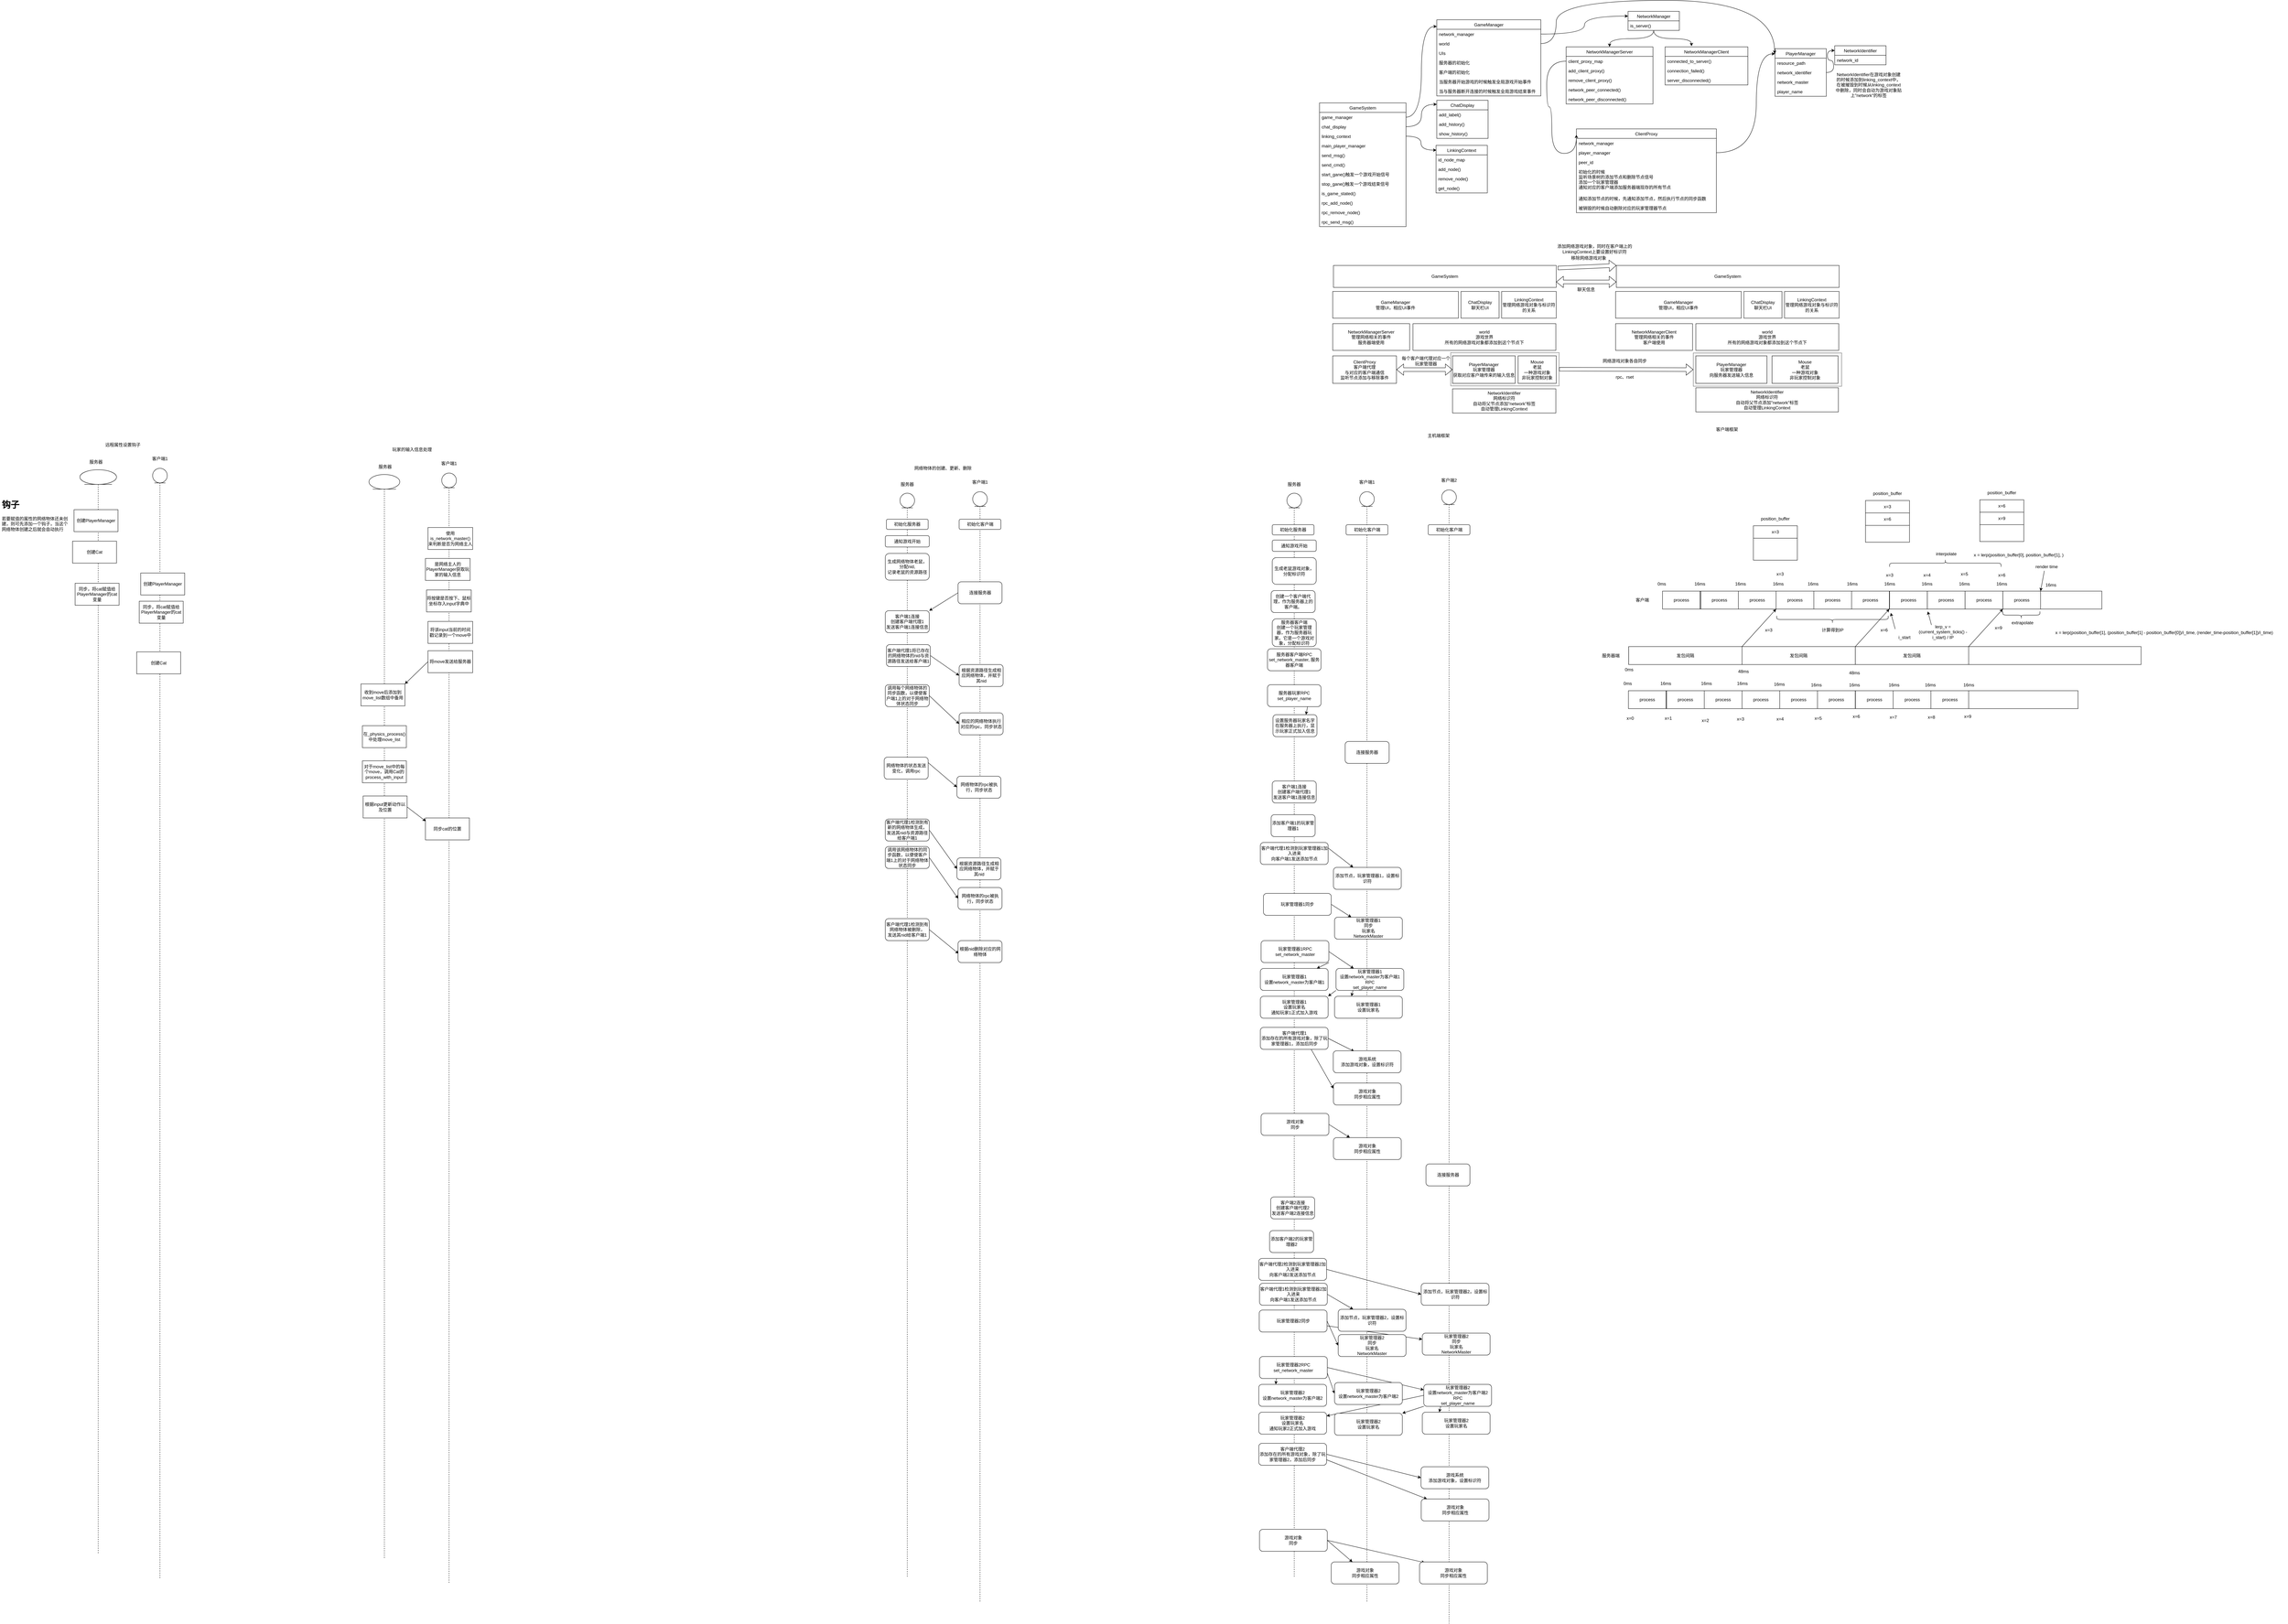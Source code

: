 <mxfile version="14.1.8" type="device"><diagram id="C72YMSauMGch5IpTlyr2" name="第 1 页"><mxGraphModel dx="5326" dy="1206" grid="0" gridSize="10" guides="1" tooltips="1" connect="1" arrows="1" fold="1" page="0" pageScale="1" pageWidth="850" pageHeight="1100" math="0" shadow="0"><root><mxCell id="0"/><mxCell id="1" parent="0"/><mxCell id="WbGObafvyOZmpVznO78F-3" value="" style="shape=umlLifeline;participant=umlEntity;perimeter=lifelinePerimeter;whiteSpace=wrap;html=1;container=1;collapsible=0;recursiveResize=0;verticalAlign=top;spacingTop=36;outlineConnect=0;" parent="1" vertex="1"><mxGeometry x="-2606.5" y="1073" width="40" height="3034" as="geometry"/></mxCell><mxCell id="2LnMopw6GA8w0XZlprZ5-148" value="" style="rounded=0;whiteSpace=wrap;html=1;fillColor=#f5f5f5;strokeColor=#666666;fontColor=#333333;" parent="1" vertex="1"><mxGeometry x="809" y="745" width="405" height="91" as="geometry"/></mxCell><mxCell id="2LnMopw6GA8w0XZlprZ5-147" value="" style="rounded=0;whiteSpace=wrap;html=1;fillColor=#f5f5f5;strokeColor=#666666;fontColor=#333333;" parent="1" vertex="1"><mxGeometry x="147" y="744" width="296" height="91" as="geometry"/></mxCell><mxCell id="2LnMopw6GA8w0XZlprZ5-1" value="GameSystem" style="swimlane;fontStyle=0;childLayout=stackLayout;horizontal=1;startSize=26;fillColor=none;horizontalStack=0;resizeParent=1;resizeParentMax=0;resizeLast=0;collapsible=1;marginBottom=0;" parent="1" vertex="1"><mxGeometry x="-211" y="62" width="236" height="338" as="geometry"/></mxCell><mxCell id="2LnMopw6GA8w0XZlprZ5-2" value="game_manager" style="text;strokeColor=none;fillColor=none;align=left;verticalAlign=top;spacingLeft=4;spacingRight=4;overflow=hidden;rotatable=0;points=[[0,0.5],[1,0.5]];portConstraint=eastwest;" parent="2LnMopw6GA8w0XZlprZ5-1" vertex="1"><mxGeometry y="26" width="236" height="26" as="geometry"/></mxCell><mxCell id="2LnMopw6GA8w0XZlprZ5-56" value="chat_display" style="text;strokeColor=none;fillColor=none;align=left;verticalAlign=top;spacingLeft=4;spacingRight=4;overflow=hidden;rotatable=0;points=[[0,0.5],[1,0.5]];portConstraint=eastwest;" parent="2LnMopw6GA8w0XZlprZ5-1" vertex="1"><mxGeometry y="52" width="236" height="26" as="geometry"/></mxCell><mxCell id="2LnMopw6GA8w0XZlprZ5-57" value="linking_context" style="text;strokeColor=none;fillColor=none;align=left;verticalAlign=top;spacingLeft=4;spacingRight=4;overflow=hidden;rotatable=0;points=[[0,0.5],[1,0.5]];portConstraint=eastwest;" parent="2LnMopw6GA8w0XZlprZ5-1" vertex="1"><mxGeometry y="78" width="236" height="26" as="geometry"/></mxCell><mxCell id="2LnMopw6GA8w0XZlprZ5-3" value="main_player_manager" style="text;strokeColor=none;fillColor=none;align=left;verticalAlign=top;spacingLeft=4;spacingRight=4;overflow=hidden;rotatable=0;points=[[0,0.5],[1,0.5]];portConstraint=eastwest;" parent="2LnMopw6GA8w0XZlprZ5-1" vertex="1"><mxGeometry y="104" width="236" height="26" as="geometry"/></mxCell><mxCell id="2LnMopw6GA8w0XZlprZ5-58" value="send_msg()" style="text;strokeColor=none;fillColor=none;align=left;verticalAlign=top;spacingLeft=4;spacingRight=4;overflow=hidden;rotatable=0;points=[[0,0.5],[1,0.5]];portConstraint=eastwest;" parent="2LnMopw6GA8w0XZlprZ5-1" vertex="1"><mxGeometry y="130" width="236" height="26" as="geometry"/></mxCell><mxCell id="2LnMopw6GA8w0XZlprZ5-59" value="send_cmd()" style="text;strokeColor=none;fillColor=none;align=left;verticalAlign=top;spacingLeft=4;spacingRight=4;overflow=hidden;rotatable=0;points=[[0,0.5],[1,0.5]];portConstraint=eastwest;" parent="2LnMopw6GA8w0XZlprZ5-1" vertex="1"><mxGeometry y="156" width="236" height="26" as="geometry"/></mxCell><mxCell id="2LnMopw6GA8w0XZlprZ5-74" value="start_gane()触发一个游戏开始信号" style="text;strokeColor=none;fillColor=none;align=left;verticalAlign=top;spacingLeft=4;spacingRight=4;overflow=hidden;rotatable=0;points=[[0,0.5],[1,0.5]];portConstraint=eastwest;" parent="2LnMopw6GA8w0XZlprZ5-1" vertex="1"><mxGeometry y="182" width="236" height="26" as="geometry"/></mxCell><mxCell id="2LnMopw6GA8w0XZlprZ5-178" value="stop_gane()触发一个游戏结束信号" style="text;strokeColor=none;fillColor=none;align=left;verticalAlign=top;spacingLeft=4;spacingRight=4;overflow=hidden;rotatable=0;points=[[0,0.5],[1,0.5]];portConstraint=eastwest;" parent="2LnMopw6GA8w0XZlprZ5-1" vertex="1"><mxGeometry y="208" width="236" height="26" as="geometry"/></mxCell><mxCell id="2LnMopw6GA8w0XZlprZ5-83" value="is_game_stated()" style="text;strokeColor=none;fillColor=none;align=left;verticalAlign=top;spacingLeft=4;spacingRight=4;overflow=hidden;rotatable=0;points=[[0,0.5],[1,0.5]];portConstraint=eastwest;" parent="2LnMopw6GA8w0XZlprZ5-1" vertex="1"><mxGeometry y="234" width="236" height="26" as="geometry"/></mxCell><mxCell id="2LnMopw6GA8w0XZlprZ5-84" value="rpc_add_node()" style="text;strokeColor=none;fillColor=none;align=left;verticalAlign=top;spacingLeft=4;spacingRight=4;overflow=hidden;rotatable=0;points=[[0,0.5],[1,0.5]];portConstraint=eastwest;" parent="2LnMopw6GA8w0XZlprZ5-1" vertex="1"><mxGeometry y="260" width="236" height="26" as="geometry"/></mxCell><mxCell id="2LnMopw6GA8w0XZlprZ5-85" value="rpc_remove_node()" style="text;strokeColor=none;fillColor=none;align=left;verticalAlign=top;spacingLeft=4;spacingRight=4;overflow=hidden;rotatable=0;points=[[0,0.5],[1,0.5]];portConstraint=eastwest;" parent="2LnMopw6GA8w0XZlprZ5-1" vertex="1"><mxGeometry y="286" width="236" height="26" as="geometry"/></mxCell><mxCell id="2LnMopw6GA8w0XZlprZ5-86" value="rpc_send_msg()" style="text;strokeColor=none;fillColor=none;align=left;verticalAlign=top;spacingLeft=4;spacingRight=4;overflow=hidden;rotatable=0;points=[[0,0.5],[1,0.5]];portConstraint=eastwest;" parent="2LnMopw6GA8w0XZlprZ5-1" vertex="1"><mxGeometry y="312" width="236" height="26" as="geometry"/></mxCell><mxCell id="2LnMopw6GA8w0XZlprZ5-5" value="GameManager" style="swimlane;fontStyle=0;childLayout=stackLayout;horizontal=1;startSize=26;fillColor=none;horizontalStack=0;resizeParent=1;resizeParentMax=0;resizeLast=0;collapsible=1;marginBottom=0;" parent="1" vertex="1"><mxGeometry x="109" y="-165" width="284" height="208" as="geometry"/></mxCell><mxCell id="2LnMopw6GA8w0XZlprZ5-6" value="network_manager" style="text;strokeColor=none;fillColor=none;align=left;verticalAlign=top;spacingLeft=4;spacingRight=4;overflow=hidden;rotatable=0;points=[[0,0.5],[1,0.5]];portConstraint=eastwest;" parent="2LnMopw6GA8w0XZlprZ5-5" vertex="1"><mxGeometry y="26" width="284" height="26" as="geometry"/></mxCell><mxCell id="2LnMopw6GA8w0XZlprZ5-7" value="world" style="text;strokeColor=none;fillColor=none;align=left;verticalAlign=top;spacingLeft=4;spacingRight=4;overflow=hidden;rotatable=0;points=[[0,0.5],[1,0.5]];portConstraint=eastwest;" parent="2LnMopw6GA8w0XZlprZ5-5" vertex="1"><mxGeometry y="52" width="284" height="26" as="geometry"/></mxCell><mxCell id="2LnMopw6GA8w0XZlprZ5-8" value="UIs" style="text;strokeColor=none;fillColor=none;align=left;verticalAlign=top;spacingLeft=4;spacingRight=4;overflow=hidden;rotatable=0;points=[[0,0.5],[1,0.5]];portConstraint=eastwest;" parent="2LnMopw6GA8w0XZlprZ5-5" vertex="1"><mxGeometry y="78" width="284" height="26" as="geometry"/></mxCell><mxCell id="2LnMopw6GA8w0XZlprZ5-71" value="服务器的初始化" style="text;strokeColor=none;fillColor=none;align=left;verticalAlign=top;spacingLeft=4;spacingRight=4;overflow=hidden;rotatable=0;points=[[0,0.5],[1,0.5]];portConstraint=eastwest;" parent="2LnMopw6GA8w0XZlprZ5-5" vertex="1"><mxGeometry y="104" width="284" height="26" as="geometry"/></mxCell><mxCell id="2LnMopw6GA8w0XZlprZ5-72" value="客户端的初始化" style="text;strokeColor=none;fillColor=none;align=left;verticalAlign=top;spacingLeft=4;spacingRight=4;overflow=hidden;rotatable=0;points=[[0,0.5],[1,0.5]];portConstraint=eastwest;" parent="2LnMopw6GA8w0XZlprZ5-5" vertex="1"><mxGeometry y="130" width="284" height="26" as="geometry"/></mxCell><mxCell id="2LnMopw6GA8w0XZlprZ5-73" value="当服务器开始游戏的时候触发全局游戏开始事件" style="text;strokeColor=none;fillColor=none;align=left;verticalAlign=top;spacingLeft=4;spacingRight=4;overflow=hidden;rotatable=0;points=[[0,0.5],[1,0.5]];portConstraint=eastwest;" parent="2LnMopw6GA8w0XZlprZ5-5" vertex="1"><mxGeometry y="156" width="284" height="26" as="geometry"/></mxCell><mxCell id="2LnMopw6GA8w0XZlprZ5-105" value="当与服务器断开连接的时候触发全局游戏结束事件" style="text;strokeColor=none;fillColor=none;align=left;verticalAlign=top;spacingLeft=4;spacingRight=4;overflow=hidden;rotatable=0;points=[[0,0.5],[1,0.5]];portConstraint=eastwest;" parent="2LnMopw6GA8w0XZlprZ5-5" vertex="1"><mxGeometry y="182" width="284" height="26" as="geometry"/></mxCell><mxCell id="2LnMopw6GA8w0XZlprZ5-9" value="LinkingContext" style="swimlane;fontStyle=0;childLayout=stackLayout;horizontal=1;startSize=26;fillColor=none;horizontalStack=0;resizeParent=1;resizeParentMax=0;resizeLast=0;collapsible=1;marginBottom=0;" parent="1" vertex="1"><mxGeometry x="107" y="178" width="140" height="130" as="geometry"/></mxCell><mxCell id="2LnMopw6GA8w0XZlprZ5-10" value="id_node_map" style="text;strokeColor=none;fillColor=none;align=left;verticalAlign=top;spacingLeft=4;spacingRight=4;overflow=hidden;rotatable=0;points=[[0,0.5],[1,0.5]];portConstraint=eastwest;" parent="2LnMopw6GA8w0XZlprZ5-9" vertex="1"><mxGeometry y="26" width="140" height="26" as="geometry"/></mxCell><mxCell id="2LnMopw6GA8w0XZlprZ5-11" value="add_node()" style="text;strokeColor=none;fillColor=none;align=left;verticalAlign=top;spacingLeft=4;spacingRight=4;overflow=hidden;rotatable=0;points=[[0,0.5],[1,0.5]];portConstraint=eastwest;" parent="2LnMopw6GA8w0XZlprZ5-9" vertex="1"><mxGeometry y="52" width="140" height="26" as="geometry"/></mxCell><mxCell id="2LnMopw6GA8w0XZlprZ5-12" value="remove_node()" style="text;strokeColor=none;fillColor=none;align=left;verticalAlign=top;spacingLeft=4;spacingRight=4;overflow=hidden;rotatable=0;points=[[0,0.5],[1,0.5]];portConstraint=eastwest;" parent="2LnMopw6GA8w0XZlprZ5-9" vertex="1"><mxGeometry y="78" width="140" height="26" as="geometry"/></mxCell><mxCell id="2LnMopw6GA8w0XZlprZ5-65" value="get_node()" style="text;strokeColor=none;fillColor=none;align=left;verticalAlign=top;spacingLeft=4;spacingRight=4;overflow=hidden;rotatable=0;points=[[0,0.5],[1,0.5]];portConstraint=eastwest;" parent="2LnMopw6GA8w0XZlprZ5-9" vertex="1"><mxGeometry y="104" width="140" height="26" as="geometry"/></mxCell><mxCell id="2LnMopw6GA8w0XZlprZ5-102" style="edgeStyle=orthogonalEdgeStyle;curved=1;rounded=0;orthogonalLoop=1;jettySize=auto;html=1;entryX=0.5;entryY=0;entryDx=0;entryDy=0;" parent="1" source="2LnMopw6GA8w0XZlprZ5-13" target="2LnMopw6GA8w0XZlprZ5-22" edge="1"><mxGeometry relative="1" as="geometry"/></mxCell><mxCell id="2LnMopw6GA8w0XZlprZ5-103" style="edgeStyle=orthogonalEdgeStyle;curved=1;rounded=0;orthogonalLoop=1;jettySize=auto;html=1;entryX=0.319;entryY=-0.019;entryDx=0;entryDy=0;entryPerimeter=0;" parent="1" source="2LnMopw6GA8w0XZlprZ5-13" target="2LnMopw6GA8w0XZlprZ5-17" edge="1"><mxGeometry relative="1" as="geometry"/></mxCell><mxCell id="2LnMopw6GA8w0XZlprZ5-13" value="NetworkManager" style="swimlane;fontStyle=0;childLayout=stackLayout;horizontal=1;startSize=26;fillColor=none;horizontalStack=0;resizeParent=1;resizeParentMax=0;resizeLast=0;collapsible=1;marginBottom=0;" parent="1" vertex="1"><mxGeometry x="631" y="-188" width="140" height="52" as="geometry"/></mxCell><mxCell id="2LnMopw6GA8w0XZlprZ5-15" value="is_server()" style="text;strokeColor=none;fillColor=none;align=left;verticalAlign=top;spacingLeft=4;spacingRight=4;overflow=hidden;rotatable=0;points=[[0,0.5],[1,0.5]];portConstraint=eastwest;" parent="2LnMopw6GA8w0XZlprZ5-13" vertex="1"><mxGeometry y="26" width="140" height="26" as="geometry"/></mxCell><mxCell id="2LnMopw6GA8w0XZlprZ5-17" value="NetworkManagerClient" style="swimlane;fontStyle=0;childLayout=stackLayout;horizontal=1;startSize=26;fillColor=none;horizontalStack=0;resizeParent=1;resizeParentMax=0;resizeLast=0;collapsible=1;marginBottom=0;" parent="1" vertex="1"><mxGeometry x="732" y="-91" width="226" height="104" as="geometry"/></mxCell><mxCell id="2LnMopw6GA8w0XZlprZ5-96" value="connected_to_server()" style="text;strokeColor=none;fillColor=none;align=left;verticalAlign=top;spacingLeft=4;spacingRight=4;overflow=hidden;rotatable=0;points=[[0,0.5],[1,0.5]];portConstraint=eastwest;" parent="2LnMopw6GA8w0XZlprZ5-17" vertex="1"><mxGeometry y="26" width="226" height="26" as="geometry"/></mxCell><mxCell id="2LnMopw6GA8w0XZlprZ5-97" value="connection_failed()" style="text;strokeColor=none;fillColor=none;align=left;verticalAlign=top;spacingLeft=4;spacingRight=4;overflow=hidden;rotatable=0;points=[[0,0.5],[1,0.5]];portConstraint=eastwest;" parent="2LnMopw6GA8w0XZlprZ5-17" vertex="1"><mxGeometry y="52" width="226" height="26" as="geometry"/></mxCell><mxCell id="2LnMopw6GA8w0XZlprZ5-98" value="server_disconnected()" style="text;strokeColor=none;fillColor=none;align=left;verticalAlign=top;spacingLeft=4;spacingRight=4;overflow=hidden;rotatable=0;points=[[0,0.5],[1,0.5]];portConstraint=eastwest;" parent="2LnMopw6GA8w0XZlprZ5-17" vertex="1"><mxGeometry y="78" width="226" height="26" as="geometry"/></mxCell><mxCell id="2LnMopw6GA8w0XZlprZ5-22" value="NetworkManagerServer" style="swimlane;fontStyle=0;childLayout=stackLayout;horizontal=1;startSize=26;fillColor=none;horizontalStack=0;resizeParent=1;resizeParentMax=0;resizeLast=0;collapsible=1;marginBottom=0;" parent="1" vertex="1"><mxGeometry x="462" y="-91" width="237" height="156" as="geometry"/></mxCell><mxCell id="2LnMopw6GA8w0XZlprZ5-23" value="client_proxy_map" style="text;strokeColor=none;fillColor=none;align=left;verticalAlign=top;spacingLeft=4;spacingRight=4;overflow=hidden;rotatable=0;points=[[0,0.5],[1,0.5]];portConstraint=eastwest;" parent="2LnMopw6GA8w0XZlprZ5-22" vertex="1"><mxGeometry y="26" width="237" height="26" as="geometry"/></mxCell><mxCell id="2LnMopw6GA8w0XZlprZ5-24" value="add_client_proxy()" style="text;strokeColor=none;fillColor=none;align=left;verticalAlign=top;spacingLeft=4;spacingRight=4;overflow=hidden;rotatable=0;points=[[0,0.5],[1,0.5]];portConstraint=eastwest;" parent="2LnMopw6GA8w0XZlprZ5-22" vertex="1"><mxGeometry y="52" width="237" height="26" as="geometry"/></mxCell><mxCell id="2LnMopw6GA8w0XZlprZ5-25" value="remove_client_proxy()" style="text;strokeColor=none;fillColor=none;align=left;verticalAlign=top;spacingLeft=4;spacingRight=4;overflow=hidden;rotatable=0;points=[[0,0.5],[1,0.5]];portConstraint=eastwest;" parent="2LnMopw6GA8w0XZlprZ5-22" vertex="1"><mxGeometry y="78" width="237" height="26" as="geometry"/></mxCell><mxCell id="2LnMopw6GA8w0XZlprZ5-94" value="network_peer_connected()" style="text;strokeColor=none;fillColor=none;align=left;verticalAlign=top;spacingLeft=4;spacingRight=4;overflow=hidden;rotatable=0;points=[[0,0.5],[1,0.5]];portConstraint=eastwest;" parent="2LnMopw6GA8w0XZlprZ5-22" vertex="1"><mxGeometry y="104" width="237" height="26" as="geometry"/></mxCell><mxCell id="2LnMopw6GA8w0XZlprZ5-95" value="network_peer_disconnected()" style="text;strokeColor=none;fillColor=none;align=left;verticalAlign=top;spacingLeft=4;spacingRight=4;overflow=hidden;rotatable=0;points=[[0,0.5],[1,0.5]];portConstraint=eastwest;" parent="2LnMopw6GA8w0XZlprZ5-22" vertex="1"><mxGeometry y="130" width="237" height="26" as="geometry"/></mxCell><mxCell id="2LnMopw6GA8w0XZlprZ5-26" value="ClientProxy" style="swimlane;fontStyle=0;childLayout=stackLayout;horizontal=1;startSize=26;fillColor=none;horizontalStack=0;resizeParent=1;resizeParentMax=0;resizeLast=0;collapsible=1;marginBottom=0;" parent="1" vertex="1"><mxGeometry x="490" y="133" width="382" height="229" as="geometry"/></mxCell><mxCell id="2LnMopw6GA8w0XZlprZ5-27" value="network_manager" style="text;strokeColor=none;fillColor=none;align=left;verticalAlign=top;spacingLeft=4;spacingRight=4;overflow=hidden;rotatable=0;points=[[0,0.5],[1,0.5]];portConstraint=eastwest;" parent="2LnMopw6GA8w0XZlprZ5-26" vertex="1"><mxGeometry y="26" width="382" height="26" as="geometry"/></mxCell><mxCell id="2LnMopw6GA8w0XZlprZ5-28" value="player_manager" style="text;strokeColor=none;fillColor=none;align=left;verticalAlign=top;spacingLeft=4;spacingRight=4;overflow=hidden;rotatable=0;points=[[0,0.5],[1,0.5]];portConstraint=eastwest;" parent="2LnMopw6GA8w0XZlprZ5-26" vertex="1"><mxGeometry y="52" width="382" height="26" as="geometry"/></mxCell><mxCell id="2LnMopw6GA8w0XZlprZ5-29" value="peer_id" style="text;strokeColor=none;fillColor=none;align=left;verticalAlign=top;spacingLeft=4;spacingRight=4;overflow=hidden;rotatable=0;points=[[0,0.5],[1,0.5]];portConstraint=eastwest;" parent="2LnMopw6GA8w0XZlprZ5-26" vertex="1"><mxGeometry y="78" width="382" height="26" as="geometry"/></mxCell><mxCell id="2LnMopw6GA8w0XZlprZ5-87" value="初始化的时候&#10;监听场景树的添加节点和删除节点信号&#10;添加一个玩家管理器&#10;通知对应的客户端添加服务器端现存的所有节点" style="text;strokeColor=none;fillColor=none;align=left;verticalAlign=top;spacingLeft=4;spacingRight=4;overflow=hidden;rotatable=0;points=[[0,0.5],[1,0.5]];portConstraint=eastwest;" parent="2LnMopw6GA8w0XZlprZ5-26" vertex="1"><mxGeometry y="104" width="382" height="73" as="geometry"/></mxCell><mxCell id="2LnMopw6GA8w0XZlprZ5-88" value="通知添加节点的时候，先通知添加节点，然后执行节点的同步函数" style="text;strokeColor=none;fillColor=none;align=left;verticalAlign=top;spacingLeft=4;spacingRight=4;overflow=hidden;rotatable=0;points=[[0,0.5],[1,0.5]];portConstraint=eastwest;" parent="2LnMopw6GA8w0XZlprZ5-26" vertex="1"><mxGeometry y="177" width="382" height="26" as="geometry"/></mxCell><mxCell id="2LnMopw6GA8w0XZlprZ5-89" value="被销毁的时候自动删除对应的玩家管理器节点" style="text;strokeColor=none;fillColor=none;align=left;verticalAlign=top;spacingLeft=4;spacingRight=4;overflow=hidden;rotatable=0;points=[[0,0.5],[1,0.5]];portConstraint=eastwest;" parent="2LnMopw6GA8w0XZlprZ5-26" vertex="1"><mxGeometry y="203" width="382" height="26" as="geometry"/></mxCell><mxCell id="2LnMopw6GA8w0XZlprZ5-30" value="NetworkIdentifier" style="swimlane;fontStyle=0;childLayout=stackLayout;horizontal=1;startSize=26;fillColor=none;horizontalStack=0;resizeParent=1;resizeParentMax=0;resizeLast=0;collapsible=1;marginBottom=0;" parent="1" vertex="1"><mxGeometry x="1195" y="-94" width="140" height="52" as="geometry"/></mxCell><mxCell id="2LnMopw6GA8w0XZlprZ5-31" value="network_id" style="text;strokeColor=none;fillColor=none;align=left;verticalAlign=top;spacingLeft=4;spacingRight=4;overflow=hidden;rotatable=0;points=[[0,0.5],[1,0.5]];portConstraint=eastwest;" parent="2LnMopw6GA8w0XZlprZ5-30" vertex="1"><mxGeometry y="26" width="140" height="26" as="geometry"/></mxCell><mxCell id="2LnMopw6GA8w0XZlprZ5-34" value="PlayerManager" style="swimlane;fontStyle=0;childLayout=stackLayout;horizontal=1;startSize=26;fillColor=none;horizontalStack=0;resizeParent=1;resizeParentMax=0;resizeLast=0;collapsible=1;marginBottom=0;" parent="1" vertex="1"><mxGeometry x="1032" y="-86" width="140" height="130" as="geometry"/></mxCell><mxCell id="2LnMopw6GA8w0XZlprZ5-66" value="resource_path" style="text;strokeColor=none;fillColor=none;align=left;verticalAlign=top;spacingLeft=4;spacingRight=4;overflow=hidden;rotatable=0;points=[[0,0.5],[1,0.5]];portConstraint=eastwest;" parent="2LnMopw6GA8w0XZlprZ5-34" vertex="1"><mxGeometry y="26" width="140" height="26" as="geometry"/></mxCell><mxCell id="2LnMopw6GA8w0XZlprZ5-35" value="network_identifier" style="text;strokeColor=none;fillColor=none;align=left;verticalAlign=top;spacingLeft=4;spacingRight=4;overflow=hidden;rotatable=0;points=[[0,0.5],[1,0.5]];portConstraint=eastwest;" parent="2LnMopw6GA8w0XZlprZ5-34" vertex="1"><mxGeometry y="52" width="140" height="26" as="geometry"/></mxCell><mxCell id="2LnMopw6GA8w0XZlprZ5-36" value="network_master" style="text;strokeColor=none;fillColor=none;align=left;verticalAlign=top;spacingLeft=4;spacingRight=4;overflow=hidden;rotatable=0;points=[[0,0.5],[1,0.5]];portConstraint=eastwest;" parent="2LnMopw6GA8w0XZlprZ5-34" vertex="1"><mxGeometry y="78" width="140" height="26" as="geometry"/></mxCell><mxCell id="2LnMopw6GA8w0XZlprZ5-55" value="player_name" style="text;strokeColor=none;fillColor=none;align=left;verticalAlign=top;spacingLeft=4;spacingRight=4;overflow=hidden;rotatable=0;points=[[0,0.5],[1,0.5]];portConstraint=eastwest;" parent="2LnMopw6GA8w0XZlprZ5-34" vertex="1"><mxGeometry y="104" width="140" height="26" as="geometry"/></mxCell><mxCell id="2LnMopw6GA8w0XZlprZ5-60" value="ChatDisplay" style="swimlane;fontStyle=0;childLayout=stackLayout;horizontal=1;startSize=26;fillColor=none;horizontalStack=0;resizeParent=1;resizeParentMax=0;resizeLast=0;collapsible=1;marginBottom=0;" parent="1" vertex="1"><mxGeometry x="109" y="55" width="140" height="104" as="geometry"/></mxCell><mxCell id="2LnMopw6GA8w0XZlprZ5-61" value="add_label()" style="text;strokeColor=none;fillColor=none;align=left;verticalAlign=top;spacingLeft=4;spacingRight=4;overflow=hidden;rotatable=0;points=[[0,0.5],[1,0.5]];portConstraint=eastwest;" parent="2LnMopw6GA8w0XZlprZ5-60" vertex="1"><mxGeometry y="26" width="140" height="26" as="geometry"/></mxCell><mxCell id="2LnMopw6GA8w0XZlprZ5-62" value="add_history()" style="text;strokeColor=none;fillColor=none;align=left;verticalAlign=top;spacingLeft=4;spacingRight=4;overflow=hidden;rotatable=0;points=[[0,0.5],[1,0.5]];portConstraint=eastwest;" parent="2LnMopw6GA8w0XZlprZ5-60" vertex="1"><mxGeometry y="52" width="140" height="26" as="geometry"/></mxCell><mxCell id="2LnMopw6GA8w0XZlprZ5-64" value="show_history()" style="text;strokeColor=none;fillColor=none;align=left;verticalAlign=top;spacingLeft=4;spacingRight=4;overflow=hidden;rotatable=0;points=[[0,0.5],[1,0.5]];portConstraint=eastwest;" parent="2LnMopw6GA8w0XZlprZ5-60" vertex="1"><mxGeometry y="78" width="140" height="26" as="geometry"/></mxCell><mxCell id="2LnMopw6GA8w0XZlprZ5-68" value="NetworkIdentifier在游戏对象创建的时候添加到linking_context中，在被摧毁到时候从linking_context中删除，同时会自动为游戏对象贴上&quot;network&quot;的标签" style="text;html=1;strokeColor=none;fillColor=none;align=center;verticalAlign=middle;whiteSpace=wrap;rounded=0;" parent="1" vertex="1"><mxGeometry x="1195" y="-31" width="185" height="88" as="geometry"/></mxCell><mxCell id="2LnMopw6GA8w0XZlprZ5-90" style="edgeStyle=orthogonalEdgeStyle;rounded=0;orthogonalLoop=1;jettySize=auto;html=1;exitX=1;exitY=0.5;exitDx=0;exitDy=0;entryX=0.007;entryY=0.1;entryDx=0;entryDy=0;entryPerimeter=0;curved=1;" parent="1" source="2LnMopw6GA8w0XZlprZ5-57" target="2LnMopw6GA8w0XZlprZ5-9" edge="1"><mxGeometry relative="1" as="geometry"/></mxCell><mxCell id="2LnMopw6GA8w0XZlprZ5-92" style="edgeStyle=orthogonalEdgeStyle;curved=1;rounded=0;orthogonalLoop=1;jettySize=auto;html=1;exitX=1;exitY=0.5;exitDx=0;exitDy=0;entryX=0;entryY=0.106;entryDx=0;entryDy=0;entryPerimeter=0;" parent="1" source="2LnMopw6GA8w0XZlprZ5-56" target="2LnMopw6GA8w0XZlprZ5-60" edge="1"><mxGeometry relative="1" as="geometry"/></mxCell><mxCell id="2LnMopw6GA8w0XZlprZ5-93" style="edgeStyle=orthogonalEdgeStyle;curved=1;rounded=0;orthogonalLoop=1;jettySize=auto;html=1;exitX=1;exitY=0.5;exitDx=0;exitDy=0;entryX=0;entryY=0.088;entryDx=0;entryDy=0;entryPerimeter=0;" parent="1" source="2LnMopw6GA8w0XZlprZ5-2" target="2LnMopw6GA8w0XZlprZ5-5" edge="1"><mxGeometry relative="1" as="geometry"/></mxCell><mxCell id="2LnMopw6GA8w0XZlprZ5-104" style="edgeStyle=orthogonalEdgeStyle;curved=1;rounded=0;orthogonalLoop=1;jettySize=auto;html=1;entryX=0;entryY=0.25;entryDx=0;entryDy=0;" parent="1" source="2LnMopw6GA8w0XZlprZ5-6" target="2LnMopw6GA8w0XZlprZ5-13" edge="1"><mxGeometry relative="1" as="geometry"/></mxCell><mxCell id="2LnMopw6GA8w0XZlprZ5-107" style="edgeStyle=orthogonalEdgeStyle;curved=1;rounded=0;orthogonalLoop=1;jettySize=auto;html=1;entryX=0;entryY=0.07;entryDx=0;entryDy=0;entryPerimeter=0;" parent="1" source="2LnMopw6GA8w0XZlprZ5-23" target="2LnMopw6GA8w0XZlprZ5-26" edge="1"><mxGeometry relative="1" as="geometry"><Array as="points"><mxPoint x="409" y="-52"/><mxPoint x="409" y="73"/><mxPoint x="423" y="73"/><mxPoint x="423" y="200"/></Array></mxGeometry></mxCell><mxCell id="2LnMopw6GA8w0XZlprZ5-108" style="edgeStyle=orthogonalEdgeStyle;curved=1;rounded=0;orthogonalLoop=1;jettySize=auto;html=1;exitX=1;exitY=0.5;exitDx=0;exitDy=0;" parent="1" source="2LnMopw6GA8w0XZlprZ5-7" edge="1"><mxGeometry relative="1" as="geometry"><mxPoint x="1031" y="-72" as="targetPoint"/><Array as="points"><mxPoint x="435" y="-100"/><mxPoint x="435" y="-218"/><mxPoint x="1031" y="-218"/></Array></mxGeometry></mxCell><mxCell id="2LnMopw6GA8w0XZlprZ5-109" style="edgeStyle=orthogonalEdgeStyle;curved=1;rounded=0;orthogonalLoop=1;jettySize=auto;html=1;entryX=0;entryY=0.108;entryDx=0;entryDy=0;entryPerimeter=0;" parent="1" source="2LnMopw6GA8w0XZlprZ5-28" target="2LnMopw6GA8w0XZlprZ5-34" edge="1"><mxGeometry relative="1" as="geometry"><Array as="points"><mxPoint x="981" y="198"/><mxPoint x="981" y="-72"/></Array></mxGeometry></mxCell><mxCell id="2LnMopw6GA8w0XZlprZ5-110" style="edgeStyle=orthogonalEdgeStyle;curved=1;rounded=0;orthogonalLoop=1;jettySize=auto;html=1;entryX=0;entryY=0.25;entryDx=0;entryDy=0;" parent="1" source="2LnMopw6GA8w0XZlprZ5-35" target="2LnMopw6GA8w0XZlprZ5-30" edge="1"><mxGeometry relative="1" as="geometry"/></mxCell><mxCell id="2LnMopw6GA8w0XZlprZ5-111" value="GameSystem" style="rounded=0;whiteSpace=wrap;html=1;" parent="1" vertex="1"><mxGeometry x="-173" y="506" width="608" height="60" as="geometry"/></mxCell><mxCell id="2LnMopw6GA8w0XZlprZ5-112" value="GameManager&lt;br&gt;管理UI，相应UI事件" style="rounded=0;whiteSpace=wrap;html=1;" parent="1" vertex="1"><mxGeometry x="-175" y="577" width="343" height="73" as="geometry"/></mxCell><mxCell id="2LnMopw6GA8w0XZlprZ5-113" value="ChatDisplay&lt;br&gt;聊天栏UI" style="rounded=0;whiteSpace=wrap;html=1;" parent="1" vertex="1"><mxGeometry x="175" y="577" width="104" height="73" as="geometry"/></mxCell><mxCell id="2LnMopw6GA8w0XZlprZ5-114" value="NetworkManagerServer&lt;br&gt;管理网络相关的事件&lt;br&gt;服务器端使用" style="rounded=0;whiteSpace=wrap;html=1;" parent="1" vertex="1"><mxGeometry x="-175" y="665" width="210" height="73" as="geometry"/></mxCell><mxCell id="2LnMopw6GA8w0XZlprZ5-115" value="world&lt;br&gt;游戏世界&lt;br&gt;所有的网络游戏对象都添加到这个节点下" style="rounded=0;whiteSpace=wrap;html=1;" parent="1" vertex="1"><mxGeometry x="44" y="665" width="390" height="73" as="geometry"/></mxCell><mxCell id="2LnMopw6GA8w0XZlprZ5-116" value="ClientProxy&lt;br&gt;客户端代理&lt;br&gt;与对应的客户端通信&lt;br&gt;监听节点添加与移除事件" style="rounded=0;whiteSpace=wrap;html=1;" parent="1" vertex="1"><mxGeometry x="-175" y="753" width="174" height="75" as="geometry"/></mxCell><mxCell id="2LnMopw6GA8w0XZlprZ5-117" value="LinkingContext&lt;br&gt;管理网络游戏对象与标识符的关系" style="rounded=0;whiteSpace=wrap;html=1;" parent="1" vertex="1"><mxGeometry x="286" y="577" width="149" height="73" as="geometry"/></mxCell><mxCell id="2LnMopw6GA8w0XZlprZ5-118" value="PlayerManager&lt;br&gt;玩家管理器&lt;br&gt;获取对应客户端传来的输入信息" style="rounded=0;whiteSpace=wrap;html=1;" parent="1" vertex="1"><mxGeometry x="152" y="753" width="171" height="75" as="geometry"/></mxCell><mxCell id="2LnMopw6GA8w0XZlprZ5-120" value="" style="shape=flexArrow;endArrow=classic;startArrow=classic;html=1;exitX=1;exitY=0.5;exitDx=0;exitDy=0;entryX=0;entryY=0.5;entryDx=0;entryDy=0;" parent="1" source="2LnMopw6GA8w0XZlprZ5-116" target="2LnMopw6GA8w0XZlprZ5-118" edge="1"><mxGeometry width="50" height="50" relative="1" as="geometry"><mxPoint x="127" y="859" as="sourcePoint"/><mxPoint x="177" y="809" as="targetPoint"/></mxGeometry></mxCell><mxCell id="2LnMopw6GA8w0XZlprZ5-121" value="每个客户端代理对应一个玩家管理器" style="text;html=1;strokeColor=none;fillColor=none;align=center;verticalAlign=middle;whiteSpace=wrap;rounded=0;" parent="1" vertex="1"><mxGeometry x="12" y="738" width="135" height="57" as="geometry"/></mxCell><mxCell id="2LnMopw6GA8w0XZlprZ5-123" value="Mouse&lt;br&gt;老鼠&lt;br&gt;一种游戏对象&lt;br&gt;非玩家控制对象" style="rounded=0;whiteSpace=wrap;html=1;" parent="1" vertex="1"><mxGeometry x="331" y="753" width="104" height="75" as="geometry"/></mxCell><mxCell id="2LnMopw6GA8w0XZlprZ5-124" value="NetworkIdentifier&lt;br&gt;网络标识符&lt;br&gt;自动将父节点添加&quot;network&quot;标签&lt;br&gt;自动管理LinkingContext" style="rounded=0;whiteSpace=wrap;html=1;" parent="1" vertex="1"><mxGeometry x="152" y="843" width="282" height="66" as="geometry"/></mxCell><mxCell id="2LnMopw6GA8w0XZlprZ5-125" value="GameSystem" style="rounded=0;whiteSpace=wrap;html=1;" parent="1" vertex="1"><mxGeometry x="599" y="506" width="608" height="60" as="geometry"/></mxCell><mxCell id="2LnMopw6GA8w0XZlprZ5-126" value="GameManager&lt;br&gt;管理UI，相应UI事件" style="rounded=0;whiteSpace=wrap;html=1;" parent="1" vertex="1"><mxGeometry x="597" y="577" width="343" height="73" as="geometry"/></mxCell><mxCell id="2LnMopw6GA8w0XZlprZ5-127" value="ChatDisplay&lt;br&gt;聊天栏UI" style="rounded=0;whiteSpace=wrap;html=1;" parent="1" vertex="1"><mxGeometry x="947" y="577" width="104" height="73" as="geometry"/></mxCell><mxCell id="2LnMopw6GA8w0XZlprZ5-128" value="NetworkManagerClient&lt;br&gt;管理网络相关的事件&lt;br&gt;客户端使用" style="rounded=0;whiteSpace=wrap;html=1;" parent="1" vertex="1"><mxGeometry x="597" y="665" width="210" height="73" as="geometry"/></mxCell><mxCell id="2LnMopw6GA8w0XZlprZ5-129" value="world&lt;br&gt;游戏世界&lt;br&gt;所有的网络游戏对象都添加到这个节点下" style="rounded=0;whiteSpace=wrap;html=1;" parent="1" vertex="1"><mxGeometry x="816" y="665" width="390" height="73" as="geometry"/></mxCell><mxCell id="2LnMopw6GA8w0XZlprZ5-131" value="LinkingContext&lt;br&gt;管理网络游戏对象与标识符的关系" style="rounded=0;whiteSpace=wrap;html=1;" parent="1" vertex="1"><mxGeometry x="1058" y="577" width="149" height="73" as="geometry"/></mxCell><mxCell id="2LnMopw6GA8w0XZlprZ5-132" value="PlayerManager&lt;br&gt;玩家管理器&lt;br&gt;向服务器发送输入信息" style="rounded=0;whiteSpace=wrap;html=1;" parent="1" vertex="1"><mxGeometry x="816" y="753" width="194" height="75" as="geometry"/></mxCell><mxCell id="2LnMopw6GA8w0XZlprZ5-135" value="Mouse&lt;br&gt;老鼠&lt;br&gt;一种游戏对象&lt;br&gt;非玩家控制对象" style="rounded=0;whiteSpace=wrap;html=1;" parent="1" vertex="1"><mxGeometry x="1024" y="753" width="180" height="75" as="geometry"/></mxCell><mxCell id="2LnMopw6GA8w0XZlprZ5-136" value="NetworkIdentifier&lt;br&gt;网络标识符&lt;br&gt;自动将父节点添加&quot;network&quot;标签&lt;br&gt;自动管理LinkingContext" style="rounded=0;whiteSpace=wrap;html=1;" parent="1" vertex="1"><mxGeometry x="816" y="840" width="389" height="66" as="geometry"/></mxCell><mxCell id="2LnMopw6GA8w0XZlprZ5-138" value="" style="shape=flexArrow;endArrow=classic;html=1;exitX=1.007;exitY=0.117;exitDx=0;exitDy=0;startArrow=none;startFill=0;exitPerimeter=0;entryX=0;entryY=0;entryDx=0;entryDy=0;" parent="1" source="2LnMopw6GA8w0XZlprZ5-111" target="2LnMopw6GA8w0XZlprZ5-125" edge="1"><mxGeometry width="50" height="50" relative="1" as="geometry"><mxPoint x="576" y="697" as="sourcePoint"/><mxPoint x="626" y="647" as="targetPoint"/></mxGeometry></mxCell><mxCell id="2LnMopw6GA8w0XZlprZ5-139" value="添加网络游戏对象，同时在客户端上的LinkingContext上要设置好标识符" style="text;html=1;strokeColor=none;fillColor=none;align=center;verticalAlign=middle;whiteSpace=wrap;rounded=0;" parent="1" vertex="1"><mxGeometry x="426" y="450" width="228" height="22" as="geometry"/></mxCell><mxCell id="2LnMopw6GA8w0XZlprZ5-142" value="移除网络游戏对象" style="text;html=1;strokeColor=none;fillColor=none;align=center;verticalAlign=middle;whiteSpace=wrap;rounded=0;" parent="1" vertex="1"><mxGeometry x="469" y="475" width="109" height="22" as="geometry"/></mxCell><mxCell id="2LnMopw6GA8w0XZlprZ5-143" value="聊天信息" style="text;html=1;strokeColor=none;fillColor=none;align=center;verticalAlign=middle;whiteSpace=wrap;rounded=0;" parent="1" vertex="1"><mxGeometry x="462" y="561" width="109" height="22" as="geometry"/></mxCell><mxCell id="2LnMopw6GA8w0XZlprZ5-144" value="" style="shape=flexArrow;endArrow=classic;startArrow=classic;html=1;entryX=0;entryY=0.75;entryDx=0;entryDy=0;exitX=1;exitY=0.75;exitDx=0;exitDy=0;" parent="1" source="2LnMopw6GA8w0XZlprZ5-111" target="2LnMopw6GA8w0XZlprZ5-125" edge="1"><mxGeometry width="50" height="50" relative="1" as="geometry"><mxPoint x="409" y="628" as="sourcePoint"/><mxPoint x="459" y="578" as="targetPoint"/></mxGeometry></mxCell><mxCell id="2LnMopw6GA8w0XZlprZ5-145" style="edgeStyle=orthogonalEdgeStyle;curved=1;rounded=0;orthogonalLoop=1;jettySize=auto;html=1;exitX=0.5;exitY=1;exitDx=0;exitDy=0;startArrow=none;startFill=0;" parent="1" source="2LnMopw6GA8w0XZlprZ5-143" target="2LnMopw6GA8w0XZlprZ5-143" edge="1"><mxGeometry relative="1" as="geometry"/></mxCell><mxCell id="2LnMopw6GA8w0XZlprZ5-150" value="" style="shape=flexArrow;endArrow=classic;html=1;exitX=1;exitY=0.5;exitDx=0;exitDy=0;entryX=0;entryY=0.5;entryDx=0;entryDy=0;" parent="1" source="2LnMopw6GA8w0XZlprZ5-147" target="2LnMopw6GA8w0XZlprZ5-148" edge="1"><mxGeometry width="50" height="50" relative="1" as="geometry"><mxPoint x="674" y="822" as="sourcePoint"/><mxPoint x="724" y="772" as="targetPoint"/></mxGeometry></mxCell><mxCell id="2LnMopw6GA8w0XZlprZ5-151" value="网络游戏对象各自同步" style="text;html=1;strokeColor=none;fillColor=none;align=center;verticalAlign=middle;whiteSpace=wrap;rounded=0;" parent="1" vertex="1"><mxGeometry x="539" y="755.5" width="166" height="22" as="geometry"/></mxCell><mxCell id="2LnMopw6GA8w0XZlprZ5-152" value="rpc、rset" style="text;html=1;strokeColor=none;fillColor=none;align=center;verticalAlign=middle;whiteSpace=wrap;rounded=0;" parent="1" vertex="1"><mxGeometry x="539" y="800" width="166" height="22" as="geometry"/></mxCell><mxCell id="2LnMopw6GA8w0XZlprZ5-153" value="主机端框架" style="text;html=1;strokeColor=none;fillColor=none;align=center;verticalAlign=middle;whiteSpace=wrap;rounded=0;" parent="1" vertex="1"><mxGeometry x="42" y="959" width="144" height="24" as="geometry"/></mxCell><mxCell id="2LnMopw6GA8w0XZlprZ5-154" value="客户端框架" style="text;html=1;strokeColor=none;fillColor=none;align=center;verticalAlign=middle;whiteSpace=wrap;rounded=0;" parent="1" vertex="1"><mxGeometry x="829" y="942" width="144" height="24" as="geometry"/></mxCell><mxCell id="2LnMopw6GA8w0XZlprZ5-155" value="" style="shape=umlLifeline;participant=umlEntity;perimeter=lifelinePerimeter;whiteSpace=wrap;html=1;container=1;collapsible=0;recursiveResize=0;verticalAlign=top;spacingTop=36;outlineConnect=0;" parent="1" vertex="1"><mxGeometry x="-300" y="1128" width="40" height="2962" as="geometry"/></mxCell><mxCell id="2LnMopw6GA8w0XZlprZ5-159" value="服务器" style="text;html=1;strokeColor=none;fillColor=none;align=center;verticalAlign=middle;whiteSpace=wrap;rounded=0;" parent="1" vertex="1"><mxGeometry x="-300" y="1094" width="40" height="20" as="geometry"/></mxCell><mxCell id="2LnMopw6GA8w0XZlprZ5-160" value="" style="shape=umlLifeline;participant=umlEntity;perimeter=lifelinePerimeter;whiteSpace=wrap;html=1;container=1;collapsible=0;recursiveResize=0;verticalAlign=top;spacingTop=36;outlineConnect=0;" parent="1" vertex="1"><mxGeometry x="-101.5" y="1124" width="40" height="3034" as="geometry"/></mxCell><mxCell id="2LnMopw6GA8w0XZlprZ5-161" value="客户端1" style="text;html=1;strokeColor=none;fillColor=none;align=center;verticalAlign=middle;whiteSpace=wrap;rounded=0;" parent="1" vertex="1"><mxGeometry x="-115" y="1088" width="67" height="20" as="geometry"/></mxCell><mxCell id="2LnMopw6GA8w0XZlprZ5-164" value="" style="shape=umlLifeline;participant=umlEntity;perimeter=lifelinePerimeter;whiteSpace=wrap;html=1;container=1;collapsible=0;recursiveResize=0;verticalAlign=top;spacingTop=36;outlineConnect=0;" parent="1" vertex="1"><mxGeometry x="122.5" y="1119" width="40" height="3096" as="geometry"/></mxCell><mxCell id="2LnMopw6GA8w0XZlprZ5-165" value="客户端2" style="text;html=1;strokeColor=none;fillColor=none;align=center;verticalAlign=middle;whiteSpace=wrap;rounded=0;" parent="1" vertex="1"><mxGeometry x="109" y="1083" width="67" height="20" as="geometry"/></mxCell><mxCell id="2LnMopw6GA8w0XZlprZ5-167" value="初始化服务器" style="rounded=1;whiteSpace=wrap;html=1;" parent="1" vertex="1"><mxGeometry x="-340" y="1214" width="114" height="28" as="geometry"/></mxCell><mxCell id="2LnMopw6GA8w0XZlprZ5-168" value="初始化客户端" style="rounded=1;whiteSpace=wrap;html=1;" parent="1" vertex="1"><mxGeometry x="-138.5" y="1214" width="114" height="28" as="geometry"/></mxCell><mxCell id="2LnMopw6GA8w0XZlprZ5-170" value="初始化客户端" style="rounded=1;whiteSpace=wrap;html=1;" parent="1" vertex="1"><mxGeometry x="85.5" y="1214" width="114" height="28" as="geometry"/></mxCell><mxCell id="2LnMopw6GA8w0XZlprZ5-171" value="通知游戏开始" style="rounded=1;whiteSpace=wrap;html=1;" parent="1" vertex="1"><mxGeometry x="-340" y="1256" width="120" height="31" as="geometry"/></mxCell><mxCell id="2LnMopw6GA8w0XZlprZ5-172" value="生成老鼠游戏对象，分配标识符" style="rounded=1;whiteSpace=wrap;html=1;" parent="1" vertex="1"><mxGeometry x="-340" y="1304" width="120" height="73" as="geometry"/></mxCell><mxCell id="2LnMopw6GA8w0XZlprZ5-173" value="创建一个客户端代理，作为服务器上的客户端。" style="rounded=1;whiteSpace=wrap;html=1;" parent="1" vertex="1"><mxGeometry x="-343" y="1394" width="120" height="60" as="geometry"/></mxCell><mxCell id="2LnMopw6GA8w0XZlprZ5-174" value="服务器客户端&lt;br&gt;创建一个玩家管理器，作为服务器玩家。它是一个游戏对象，分配标识符" style="rounded=1;whiteSpace=wrap;html=1;" parent="1" vertex="1"><mxGeometry x="-340" y="1471" width="120" height="76" as="geometry"/></mxCell><mxCell id="2LnMopw6GA8w0XZlprZ5-175" value="服务器客户端RPC&lt;br&gt;set_network_master, 服务器客户端" style="rounded=1;whiteSpace=wrap;html=1;" parent="1" vertex="1"><mxGeometry x="-353" y="1553" width="146" height="60" as="geometry"/></mxCell><mxCell id="2LnMopw6GA8w0XZlprZ5-177" value="设置服务器玩家名字&lt;br&gt;在服务器上执行，显示玩家正式加入信息" style="rounded=1;whiteSpace=wrap;html=1;" parent="1" vertex="1"><mxGeometry x="-338" y="1733" width="120" height="60" as="geometry"/></mxCell><mxCell id="2LnMopw6GA8w0XZlprZ5-179" value="连接服务器" style="rounded=1;whiteSpace=wrap;html=1;" parent="1" vertex="1"><mxGeometry x="-141" y="1806" width="120" height="60" as="geometry"/></mxCell><mxCell id="2LnMopw6GA8w0XZlprZ5-180" value="客户端1连接&lt;br&gt;创建客户端代理1&lt;br&gt;发送客户端1连接信息" style="rounded=1;whiteSpace=wrap;html=1;" parent="1" vertex="1"><mxGeometry x="-340" y="1914" width="120" height="60" as="geometry"/></mxCell><mxCell id="2LnMopw6GA8w0XZlprZ5-181" value="添加客户端1的玩家管理器1" style="rounded=1;whiteSpace=wrap;html=1;" parent="1" vertex="1"><mxGeometry x="-343" y="2006" width="120" height="60" as="geometry"/></mxCell><mxCell id="2LnMopw6GA8w0XZlprZ5-249" style="edgeStyle=none;rounded=0;orthogonalLoop=1;jettySize=auto;html=1;exitX=1;exitY=0.25;exitDx=0;exitDy=0;startArrow=none;startFill=0;" parent="1" source="2LnMopw6GA8w0XZlprZ5-182" target="2LnMopw6GA8w0XZlprZ5-183" edge="1"><mxGeometry relative="1" as="geometry"/></mxCell><mxCell id="2LnMopw6GA8w0XZlprZ5-182" value="客户端代理1检测到玩家管理器1加入进来&lt;br&gt;向客户端1发送添加节点" style="rounded=1;whiteSpace=wrap;html=1;" parent="1" vertex="1"><mxGeometry x="-372.5" y="2082" width="185" height="60" as="geometry"/></mxCell><mxCell id="2LnMopw6GA8w0XZlprZ5-183" value="添加节点，玩家管理器1，设置标识符" style="rounded=1;whiteSpace=wrap;html=1;" parent="1" vertex="1"><mxGeometry x="-173" y="2150" width="185" height="60" as="geometry"/></mxCell><mxCell id="2LnMopw6GA8w0XZlprZ5-248" style="edgeStyle=none;rounded=0;orthogonalLoop=1;jettySize=auto;html=1;exitX=1;exitY=0.5;exitDx=0;exitDy=0;startArrow=none;startFill=0;" parent="1" source="2LnMopw6GA8w0XZlprZ5-184" target="2LnMopw6GA8w0XZlprZ5-185" edge="1"><mxGeometry relative="1" as="geometry"/></mxCell><mxCell id="2LnMopw6GA8w0XZlprZ5-184" value="玩家管理器1同步" style="rounded=1;whiteSpace=wrap;html=1;" parent="1" vertex="1"><mxGeometry x="-364" y="2221" width="185" height="60" as="geometry"/></mxCell><mxCell id="2LnMopw6GA8w0XZlprZ5-185" value="玩家管理器1&lt;br&gt;同步&lt;br&gt;玩家名&lt;br&gt;NetworkMaster" style="rounded=1;whiteSpace=wrap;html=1;" parent="1" vertex="1"><mxGeometry x="-170" y="2286" width="185" height="60" as="geometry"/></mxCell><mxCell id="2LnMopw6GA8w0XZlprZ5-244" style="edgeStyle=none;rounded=0;orthogonalLoop=1;jettySize=auto;html=1;exitX=1;exitY=0.5;exitDx=0;exitDy=0;startArrow=none;startFill=0;" parent="1" source="2LnMopw6GA8w0XZlprZ5-186" target="2LnMopw6GA8w0XZlprZ5-188" edge="1"><mxGeometry relative="1" as="geometry"/></mxCell><mxCell id="2LnMopw6GA8w0XZlprZ5-245" style="edgeStyle=none;rounded=0;orthogonalLoop=1;jettySize=auto;html=1;exitX=1;exitY=1;exitDx=0;exitDy=0;startArrow=none;startFill=0;" parent="1" source="2LnMopw6GA8w0XZlprZ5-186" target="2LnMopw6GA8w0XZlprZ5-187" edge="1"><mxGeometry relative="1" as="geometry"/></mxCell><mxCell id="2LnMopw6GA8w0XZlprZ5-186" value="玩家管理器1RPC&lt;br&gt;set_network_master" style="rounded=1;whiteSpace=wrap;html=1;" parent="1" vertex="1"><mxGeometry x="-370.5" y="2350" width="185" height="60" as="geometry"/></mxCell><mxCell id="2LnMopw6GA8w0XZlprZ5-187" value="玩家管理器1&lt;br&gt;设置network_master为客户端1" style="rounded=1;whiteSpace=wrap;html=1;" parent="1" vertex="1"><mxGeometry x="-372.5" y="2426" width="185" height="60" as="geometry"/></mxCell><mxCell id="2LnMopw6GA8w0XZlprZ5-246" style="edgeStyle=none;rounded=0;orthogonalLoop=1;jettySize=auto;html=1;exitX=0;exitY=1;exitDx=0;exitDy=0;entryX=1;entryY=0;entryDx=0;entryDy=0;startArrow=none;startFill=0;" parent="1" source="2LnMopw6GA8w0XZlprZ5-188" target="2LnMopw6GA8w0XZlprZ5-190" edge="1"><mxGeometry relative="1" as="geometry"/></mxCell><mxCell id="2LnMopw6GA8w0XZlprZ5-247" style="edgeStyle=none;rounded=0;orthogonalLoop=1;jettySize=auto;html=1;exitX=0.25;exitY=1;exitDx=0;exitDy=0;entryX=0.25;entryY=0;entryDx=0;entryDy=0;startArrow=none;startFill=0;" parent="1" source="2LnMopw6GA8w0XZlprZ5-188" target="2LnMopw6GA8w0XZlprZ5-191" edge="1"><mxGeometry relative="1" as="geometry"/></mxCell><mxCell id="2LnMopw6GA8w0XZlprZ5-188" value="玩家管理器1&lt;br&gt;设置network_master为客户端1&lt;br&gt;RPC&lt;br&gt;set_player_name" style="rounded=1;whiteSpace=wrap;html=1;" parent="1" vertex="1"><mxGeometry x="-166" y="2426" width="185" height="60" as="geometry"/></mxCell><mxCell id="2LnMopw6GA8w0XZlprZ5-190" value="玩家管理器1&lt;br&gt;设置玩家名&lt;br&gt;通知玩家1正式加入游戏" style="rounded=1;whiteSpace=wrap;html=1;" parent="1" vertex="1"><mxGeometry x="-372.5" y="2502" width="185" height="60" as="geometry"/></mxCell><mxCell id="2LnMopw6GA8w0XZlprZ5-191" value="玩家管理器1&lt;br&gt;设置玩家名" style="rounded=1;whiteSpace=wrap;html=1;" parent="1" vertex="1"><mxGeometry x="-170" y="2502" width="185" height="60" as="geometry"/></mxCell><mxCell id="2LnMopw6GA8w0XZlprZ5-251" style="edgeStyle=none;rounded=0;orthogonalLoop=1;jettySize=auto;html=1;exitX=0.75;exitY=1;exitDx=0;exitDy=0;entryX=0.75;entryY=0;entryDx=0;entryDy=0;startArrow=none;startFill=0;" parent="1" source="2LnMopw6GA8w0XZlprZ5-192" target="2LnMopw6GA8w0XZlprZ5-177" edge="1"><mxGeometry relative="1" as="geometry"/></mxCell><mxCell id="2LnMopw6GA8w0XZlprZ5-192" value="服务器玩家RPC&lt;br&gt;set_player_name" style="rounded=1;whiteSpace=wrap;html=1;" parent="1" vertex="1"><mxGeometry x="-353" y="1651" width="146" height="60" as="geometry"/></mxCell><mxCell id="2LnMopw6GA8w0XZlprZ5-242" style="edgeStyle=none;rounded=0;orthogonalLoop=1;jettySize=auto;html=1;exitX=1;exitY=0.5;exitDx=0;exitDy=0;entryX=0.308;entryY=0.025;entryDx=0;entryDy=0;entryPerimeter=0;startArrow=none;startFill=0;" parent="1" source="2LnMopw6GA8w0XZlprZ5-193" target="2LnMopw6GA8w0XZlprZ5-195" edge="1"><mxGeometry relative="1" as="geometry"/></mxCell><mxCell id="2LnMopw6GA8w0XZlprZ5-243" style="edgeStyle=none;rounded=0;orthogonalLoop=1;jettySize=auto;html=1;exitX=0.75;exitY=1;exitDx=0;exitDy=0;entryX=0;entryY=0.25;entryDx=0;entryDy=0;startArrow=none;startFill=0;" parent="1" source="2LnMopw6GA8w0XZlprZ5-193" target="2LnMopw6GA8w0XZlprZ5-196" edge="1"><mxGeometry relative="1" as="geometry"/></mxCell><mxCell id="2LnMopw6GA8w0XZlprZ5-193" value="客户端代理1&lt;br&gt;添加存在的所有游戏对象，除了玩家管理器1，添加后同步" style="rounded=1;whiteSpace=wrap;html=1;" parent="1" vertex="1"><mxGeometry x="-372.5" y="2587" width="185" height="60" as="geometry"/></mxCell><mxCell id="2LnMopw6GA8w0XZlprZ5-195" value="游戏系统&lt;br&gt;添加游戏对象，设置标识符" style="rounded=1;whiteSpace=wrap;html=1;" parent="1" vertex="1"><mxGeometry x="-173.5" y="2651" width="185" height="60" as="geometry"/></mxCell><mxCell id="2LnMopw6GA8w0XZlprZ5-196" value="游戏对象&lt;br&gt;同步相应属性" style="rounded=1;whiteSpace=wrap;html=1;" parent="1" vertex="1"><mxGeometry x="-173" y="2739" width="185" height="60" as="geometry"/></mxCell><mxCell id="2LnMopw6GA8w0XZlprZ5-241" style="edgeStyle=none;rounded=0;orthogonalLoop=1;jettySize=auto;html=1;exitX=1;exitY=0.5;exitDx=0;exitDy=0;startArrow=none;startFill=0;" parent="1" source="2LnMopw6GA8w0XZlprZ5-197" target="2LnMopw6GA8w0XZlprZ5-198" edge="1"><mxGeometry relative="1" as="geometry"/></mxCell><mxCell id="2LnMopw6GA8w0XZlprZ5-197" value="游戏对象&lt;br&gt;同步" style="rounded=1;whiteSpace=wrap;html=1;" parent="1" vertex="1"><mxGeometry x="-370.5" y="2822" width="185" height="60" as="geometry"/></mxCell><mxCell id="2LnMopw6GA8w0XZlprZ5-198" value="游戏对象&lt;br&gt;同步相应属性" style="rounded=1;whiteSpace=wrap;html=1;" parent="1" vertex="1"><mxGeometry x="-173" y="2888" width="185" height="60" as="geometry"/></mxCell><mxCell id="2LnMopw6GA8w0XZlprZ5-199" value="连接服务器" style="rounded=1;whiteSpace=wrap;html=1;" parent="1" vertex="1"><mxGeometry x="79.5" y="2960" width="120" height="60" as="geometry"/></mxCell><mxCell id="2LnMopw6GA8w0XZlprZ5-200" value="客户端2连接&lt;br&gt;创建客户端代理2&lt;br&gt;发送客户端2连接信息" style="rounded=1;whiteSpace=wrap;html=1;" parent="1" vertex="1"><mxGeometry x="-344.25" y="3050" width="120" height="60" as="geometry"/></mxCell><mxCell id="2LnMopw6GA8w0XZlprZ5-201" value="添加客户端2的玩家管理器2" style="rounded=1;whiteSpace=wrap;html=1;" parent="1" vertex="1"><mxGeometry x="-347.25" y="3142" width="120" height="60" as="geometry"/></mxCell><mxCell id="2LnMopw6GA8w0XZlprZ5-227" style="edgeStyle=none;rounded=0;orthogonalLoop=1;jettySize=auto;html=1;exitX=1;exitY=0.5;exitDx=0;exitDy=0;entryX=0;entryY=0.5;entryDx=0;entryDy=0;startArrow=none;startFill=0;" parent="1" source="2LnMopw6GA8w0XZlprZ5-202" target="2LnMopw6GA8w0XZlprZ5-211" edge="1"><mxGeometry relative="1" as="geometry"/></mxCell><mxCell id="2LnMopw6GA8w0XZlprZ5-202" value="客户端代理2检测到玩家管理器2加入进来&lt;br&gt;向客户端2发送添加节点" style="rounded=1;whiteSpace=wrap;html=1;" parent="1" vertex="1"><mxGeometry x="-376.75" y="3218" width="185" height="60" as="geometry"/></mxCell><mxCell id="2LnMopw6GA8w0XZlprZ5-228" style="edgeStyle=none;rounded=0;orthogonalLoop=1;jettySize=auto;html=1;exitX=1;exitY=0.5;exitDx=0;exitDy=0;entryX=0;entryY=0.5;entryDx=0;entryDy=0;startArrow=none;startFill=0;" parent="1" source="2LnMopw6GA8w0XZlprZ5-203" target="2LnMopw6GA8w0XZlprZ5-223" edge="1"><mxGeometry relative="1" as="geometry"/></mxCell><mxCell id="2LnMopw6GA8w0XZlprZ5-229" style="edgeStyle=none;rounded=0;orthogonalLoop=1;jettySize=auto;html=1;startArrow=none;startFill=0;" parent="1" source="2LnMopw6GA8w0XZlprZ5-203" target="2LnMopw6GA8w0XZlprZ5-212" edge="1"><mxGeometry relative="1" as="geometry"/></mxCell><mxCell id="2LnMopw6GA8w0XZlprZ5-203" value="玩家管理器2同步" style="rounded=1;whiteSpace=wrap;html=1;" parent="1" vertex="1"><mxGeometry x="-375.5" y="3359" width="185" height="60" as="geometry"/></mxCell><mxCell id="2LnMopw6GA8w0XZlprZ5-230" style="edgeStyle=none;rounded=0;orthogonalLoop=1;jettySize=auto;html=1;exitX=0.25;exitY=1;exitDx=0;exitDy=0;entryX=0.25;entryY=0;entryDx=0;entryDy=0;startArrow=none;startFill=0;" parent="1" source="2LnMopw6GA8w0XZlprZ5-204" target="2LnMopw6GA8w0XZlprZ5-205" edge="1"><mxGeometry relative="1" as="geometry"/></mxCell><mxCell id="2LnMopw6GA8w0XZlprZ5-231" style="edgeStyle=none;rounded=0;orthogonalLoop=1;jettySize=auto;html=1;exitX=1;exitY=0.75;exitDx=0;exitDy=0;entryX=0;entryY=0.5;entryDx=0;entryDy=0;startArrow=none;startFill=0;" parent="1" source="2LnMopw6GA8w0XZlprZ5-204" target="2LnMopw6GA8w0XZlprZ5-224" edge="1"><mxGeometry relative="1" as="geometry"/></mxCell><mxCell id="2LnMopw6GA8w0XZlprZ5-232" style="edgeStyle=none;rounded=0;orthogonalLoop=1;jettySize=auto;html=1;exitX=1;exitY=0.5;exitDx=0;exitDy=0;entryX=0;entryY=0.25;entryDx=0;entryDy=0;startArrow=none;startFill=0;" parent="1" source="2LnMopw6GA8w0XZlprZ5-204" target="2LnMopw6GA8w0XZlprZ5-213" edge="1"><mxGeometry relative="1" as="geometry"/></mxCell><mxCell id="2LnMopw6GA8w0XZlprZ5-204" value="玩家管理器2RPC&lt;br&gt;set_network_master" style="rounded=1;whiteSpace=wrap;html=1;" parent="1" vertex="1"><mxGeometry x="-374.75" y="3486" width="185" height="60" as="geometry"/></mxCell><mxCell id="2LnMopw6GA8w0XZlprZ5-205" value="玩家管理器2&lt;br&gt;设置network_master为客户端2" style="rounded=1;whiteSpace=wrap;html=1;" parent="1" vertex="1"><mxGeometry x="-376.75" y="3562" width="185" height="60" as="geometry"/></mxCell><mxCell id="2LnMopw6GA8w0XZlprZ5-206" value="玩家管理器2&lt;br&gt;设置玩家名&lt;br&gt;通知玩家2正式加入游戏" style="rounded=1;whiteSpace=wrap;html=1;" parent="1" vertex="1"><mxGeometry x="-376.75" y="3638" width="185" height="60" as="geometry"/></mxCell><mxCell id="2LnMopw6GA8w0XZlprZ5-237" style="edgeStyle=none;rounded=0;orthogonalLoop=1;jettySize=auto;html=1;exitX=1;exitY=0.5;exitDx=0;exitDy=0;entryX=0;entryY=0.5;entryDx=0;entryDy=0;startArrow=none;startFill=0;" parent="1" source="2LnMopw6GA8w0XZlprZ5-207" target="2LnMopw6GA8w0XZlprZ5-215" edge="1"><mxGeometry relative="1" as="geometry"/></mxCell><mxCell id="2LnMopw6GA8w0XZlprZ5-238" style="edgeStyle=none;rounded=0;orthogonalLoop=1;jettySize=auto;html=1;exitX=1;exitY=0.75;exitDx=0;exitDy=0;startArrow=none;startFill=0;" parent="1" source="2LnMopw6GA8w0XZlprZ5-207" target="2LnMopw6GA8w0XZlprZ5-216" edge="1"><mxGeometry relative="1" as="geometry"/></mxCell><mxCell id="2LnMopw6GA8w0XZlprZ5-207" value="客户端代理2&lt;br&gt;添加存在的所有游戏对象，除了玩家管理器2，添加后同步" style="rounded=1;whiteSpace=wrap;html=1;" parent="1" vertex="1"><mxGeometry x="-376.75" y="3723" width="185" height="60" as="geometry"/></mxCell><mxCell id="2LnMopw6GA8w0XZlprZ5-239" style="edgeStyle=none;rounded=0;orthogonalLoop=1;jettySize=auto;html=1;exitX=1;exitY=0.5;exitDx=0;exitDy=0;startArrow=none;startFill=0;" parent="1" source="2LnMopw6GA8w0XZlprZ5-208" target="2LnMopw6GA8w0XZlprZ5-219" edge="1"><mxGeometry relative="1" as="geometry"/></mxCell><mxCell id="2LnMopw6GA8w0XZlprZ5-240" style="edgeStyle=none;rounded=0;orthogonalLoop=1;jettySize=auto;html=1;exitX=1;exitY=0.5;exitDx=0;exitDy=0;entryX=0.078;entryY=0.033;entryDx=0;entryDy=0;entryPerimeter=0;startArrow=none;startFill=0;" parent="1" source="2LnMopw6GA8w0XZlprZ5-208" target="2LnMopw6GA8w0XZlprZ5-220" edge="1"><mxGeometry relative="1" as="geometry"/></mxCell><mxCell id="2LnMopw6GA8w0XZlprZ5-208" value="游戏对象&lt;br&gt;同步" style="rounded=1;whiteSpace=wrap;html=1;" parent="1" vertex="1"><mxGeometry x="-374.75" y="3958" width="185" height="60" as="geometry"/></mxCell><mxCell id="2LnMopw6GA8w0XZlprZ5-211" value="添加节点，玩家管理器2，设置标识符" style="rounded=1;whiteSpace=wrap;html=1;" parent="1" vertex="1"><mxGeometry x="66.5" y="3286" width="185" height="60" as="geometry"/></mxCell><mxCell id="2LnMopw6GA8w0XZlprZ5-212" value="玩家管理器2&lt;br&gt;同步&lt;br&gt;玩家名&lt;br&gt;NetworkMaster" style="rounded=1;whiteSpace=wrap;html=1;" parent="1" vertex="1"><mxGeometry x="69.5" y="3422" width="185" height="60" as="geometry"/></mxCell><mxCell id="2LnMopw6GA8w0XZlprZ5-234" style="edgeStyle=none;rounded=0;orthogonalLoop=1;jettySize=auto;html=1;exitX=0.25;exitY=1;exitDx=0;exitDy=0;entryX=0.25;entryY=0;entryDx=0;entryDy=0;startArrow=none;startFill=0;" parent="1" source="2LnMopw6GA8w0XZlprZ5-213" target="2LnMopw6GA8w0XZlprZ5-214" edge="1"><mxGeometry relative="1" as="geometry"/></mxCell><mxCell id="2LnMopw6GA8w0XZlprZ5-235" style="edgeStyle=none;rounded=0;orthogonalLoop=1;jettySize=auto;html=1;exitX=0;exitY=1;exitDx=0;exitDy=0;entryX=1;entryY=0;entryDx=0;entryDy=0;startArrow=none;startFill=0;" parent="1" source="2LnMopw6GA8w0XZlprZ5-213" target="2LnMopw6GA8w0XZlprZ5-225" edge="1"><mxGeometry relative="1" as="geometry"/></mxCell><mxCell id="2LnMopw6GA8w0XZlprZ5-236" style="edgeStyle=none;rounded=0;orthogonalLoop=1;jettySize=auto;html=1;exitX=0;exitY=0.5;exitDx=0;exitDy=0;startArrow=none;startFill=0;" parent="1" source="2LnMopw6GA8w0XZlprZ5-213" target="2LnMopw6GA8w0XZlprZ5-206" edge="1"><mxGeometry relative="1" as="geometry"/></mxCell><mxCell id="2LnMopw6GA8w0XZlprZ5-213" value="玩家管理器2&lt;br&gt;设置network_master为客户端2&lt;br&gt;RPC&lt;br&gt;set_player_name" style="rounded=1;whiteSpace=wrap;html=1;" parent="1" vertex="1"><mxGeometry x="73.5" y="3562" width="185" height="60" as="geometry"/></mxCell><mxCell id="2LnMopw6GA8w0XZlprZ5-214" value="玩家管理器2&lt;br&gt;设置玩家名" style="rounded=1;whiteSpace=wrap;html=1;" parent="1" vertex="1"><mxGeometry x="69.5" y="3638" width="185" height="60" as="geometry"/></mxCell><mxCell id="2LnMopw6GA8w0XZlprZ5-215" value="游戏系统&lt;br&gt;添加游戏对象，设置标识符" style="rounded=1;whiteSpace=wrap;html=1;" parent="1" vertex="1"><mxGeometry x="66" y="3787" width="185" height="60" as="geometry"/></mxCell><mxCell id="2LnMopw6GA8w0XZlprZ5-216" value="游戏对象&lt;br&gt;同步相应属性" style="rounded=1;whiteSpace=wrap;html=1;" parent="1" vertex="1"><mxGeometry x="66.5" y="3875" width="185" height="60" as="geometry"/></mxCell><mxCell id="2LnMopw6GA8w0XZlprZ5-219" value="游戏对象&lt;br&gt;同步相应属性" style="rounded=1;whiteSpace=wrap;html=1;" parent="1" vertex="1"><mxGeometry x="-179" y="4047" width="185" height="60" as="geometry"/></mxCell><mxCell id="2LnMopw6GA8w0XZlprZ5-220" value="游戏对象&lt;br&gt;同步相应属性" style="rounded=1;whiteSpace=wrap;html=1;" parent="1" vertex="1"><mxGeometry x="62" y="4047" width="185" height="60" as="geometry"/></mxCell><mxCell id="2LnMopw6GA8w0XZlprZ5-226" style="rounded=0;orthogonalLoop=1;jettySize=auto;html=1;exitX=1;exitY=0.5;exitDx=0;exitDy=0;startArrow=none;startFill=0;" parent="1" source="2LnMopw6GA8w0XZlprZ5-221" target="2LnMopw6GA8w0XZlprZ5-222" edge="1"><mxGeometry relative="1" as="geometry"/></mxCell><mxCell id="2LnMopw6GA8w0XZlprZ5-221" value="客户端代理1检测到玩家管理器2加入进来&lt;br&gt;向客户端1发送添加节点" style="rounded=1;whiteSpace=wrap;html=1;" parent="1" vertex="1"><mxGeometry x="-374.75" y="3286" width="185" height="60" as="geometry"/></mxCell><mxCell id="2LnMopw6GA8w0XZlprZ5-222" value="添加节点，玩家管理器2，设置标识符" style="rounded=1;whiteSpace=wrap;html=1;" parent="1" vertex="1"><mxGeometry x="-160" y="3357" width="185" height="60" as="geometry"/></mxCell><mxCell id="2LnMopw6GA8w0XZlprZ5-223" value="玩家管理器2&lt;br&gt;同步&lt;br&gt;玩家名&lt;br&gt;NetworkMaster" style="rounded=1;whiteSpace=wrap;html=1;" parent="1" vertex="1"><mxGeometry x="-160" y="3426" width="185" height="60" as="geometry"/></mxCell><mxCell id="2LnMopw6GA8w0XZlprZ5-224" value="玩家管理器2&lt;br&gt;设置network_master为客户端2" style="rounded=1;whiteSpace=wrap;html=1;" parent="1" vertex="1"><mxGeometry x="-170" y="3557" width="185" height="60" as="geometry"/></mxCell><mxCell id="2LnMopw6GA8w0XZlprZ5-225" value="玩家管理器2&lt;br&gt;设置玩家名" style="rounded=1;whiteSpace=wrap;html=1;" parent="1" vertex="1"><mxGeometry x="-170" y="3641" width="185" height="60" as="geometry"/></mxCell><mxCell id="bvJDZECJjBfbmNrJ1pzp-2" value="" style="rounded=0;whiteSpace=wrap;html=1;" parent="1" vertex="1"><mxGeometry x="725" y="1395.5" width="1199" height="49" as="geometry"/></mxCell><mxCell id="bvJDZECJjBfbmNrJ1pzp-3" value="0ms" style="text;html=1;strokeColor=none;fillColor=none;align=center;verticalAlign=middle;whiteSpace=wrap;rounded=0;" parent="1" vertex="1"><mxGeometry x="703" y="1366" width="40" height="20" as="geometry"/></mxCell><mxCell id="bvJDZECJjBfbmNrJ1pzp-4" value="客户端" style="text;html=1;strokeColor=none;fillColor=none;align=center;verticalAlign=middle;whiteSpace=wrap;rounded=0;" parent="1" vertex="1"><mxGeometry x="650" y="1410" width="40" height="20" as="geometry"/></mxCell><mxCell id="bvJDZECJjBfbmNrJ1pzp-5" value="服务器端" style="text;html=1;strokeColor=none;fillColor=none;align=center;verticalAlign=middle;whiteSpace=wrap;rounded=0;" parent="1" vertex="1"><mxGeometry x="535.25" y="1561.5" width="97.5" height="20" as="geometry"/></mxCell><mxCell id="bvJDZECJjBfbmNrJ1pzp-6" value="" style="rounded=0;whiteSpace=wrap;html=1;" parent="1" vertex="1"><mxGeometry x="632.75" y="1547" width="1398.25" height="49" as="geometry"/></mxCell><mxCell id="bvJDZECJjBfbmNrJ1pzp-8" value="0ms" style="text;html=1;strokeColor=none;fillColor=none;align=center;verticalAlign=middle;whiteSpace=wrap;rounded=0;" parent="1" vertex="1"><mxGeometry x="614" y="1600" width="40" height="20" as="geometry"/></mxCell><mxCell id="bvJDZECJjBfbmNrJ1pzp-10" value="process" style="rounded=0;whiteSpace=wrap;html=1;" parent="1" vertex="1"><mxGeometry x="725" y="1395.5" width="103" height="49" as="geometry"/></mxCell><mxCell id="bvJDZECJjBfbmNrJ1pzp-11" value="16ms" style="text;html=1;strokeColor=none;fillColor=none;align=center;verticalAlign=middle;whiteSpace=wrap;rounded=0;" parent="1" vertex="1"><mxGeometry x="807" y="1366" width="40" height="20" as="geometry"/></mxCell><mxCell id="bvJDZECJjBfbmNrJ1pzp-12" value="process" style="rounded=0;whiteSpace=wrap;html=1;" parent="1" vertex="1"><mxGeometry x="829" y="1395.5" width="103" height="49" as="geometry"/></mxCell><mxCell id="bvJDZECJjBfbmNrJ1pzp-13" value="16ms" style="text;html=1;strokeColor=none;fillColor=none;align=center;verticalAlign=middle;whiteSpace=wrap;rounded=0;" parent="1" vertex="1"><mxGeometry x="918" y="1366" width="40" height="20" as="geometry"/></mxCell><mxCell id="bvJDZECJjBfbmNrJ1pzp-32" style="rounded=0;orthogonalLoop=1;jettySize=auto;html=1;exitX=1;exitY=0;exitDx=0;exitDy=0;entryX=0;entryY=1;entryDx=0;entryDy=0;" parent="1" source="bvJDZECJjBfbmNrJ1pzp-14" target="bvJDZECJjBfbmNrJ1pzp-34" edge="1"><mxGeometry relative="1" as="geometry"/></mxCell><mxCell id="bvJDZECJjBfbmNrJ1pzp-14" value="发包间隔" style="rounded=0;whiteSpace=wrap;html=1;" parent="1" vertex="1"><mxGeometry x="632.75" y="1547" width="309.25" height="49" as="geometry"/></mxCell><mxCell id="bvJDZECJjBfbmNrJ1pzp-15" value="48ms" style="text;html=1;strokeColor=none;fillColor=none;align=center;verticalAlign=middle;whiteSpace=wrap;rounded=0;" parent="1" vertex="1"><mxGeometry x="926" y="1605" width="40" height="20" as="geometry"/></mxCell><mxCell id="bvJDZECJjBfbmNrJ1pzp-16" value="" style="rounded=0;whiteSpace=wrap;html=1;" parent="1" vertex="1"><mxGeometry x="632" y="1667.5" width="1227" height="49" as="geometry"/></mxCell><mxCell id="bvJDZECJjBfbmNrJ1pzp-17" value="0ms" style="text;html=1;strokeColor=none;fillColor=none;align=center;verticalAlign=middle;whiteSpace=wrap;rounded=0;" parent="1" vertex="1"><mxGeometry x="610" y="1638" width="40" height="20" as="geometry"/></mxCell><mxCell id="bvJDZECJjBfbmNrJ1pzp-18" value="process" style="rounded=0;whiteSpace=wrap;html=1;" parent="1" vertex="1"><mxGeometry x="632" y="1667.5" width="103" height="49" as="geometry"/></mxCell><mxCell id="bvJDZECJjBfbmNrJ1pzp-19" value="16ms" style="text;html=1;strokeColor=none;fillColor=none;align=center;verticalAlign=middle;whiteSpace=wrap;rounded=0;" parent="1" vertex="1"><mxGeometry x="714" y="1638" width="40" height="20" as="geometry"/></mxCell><mxCell id="bvJDZECJjBfbmNrJ1pzp-20" value="process" style="rounded=0;whiteSpace=wrap;html=1;" parent="1" vertex="1"><mxGeometry x="736" y="1667.5" width="103" height="49" as="geometry"/></mxCell><mxCell id="bvJDZECJjBfbmNrJ1pzp-21" value="16ms" style="text;html=1;strokeColor=none;fillColor=none;align=center;verticalAlign=middle;whiteSpace=wrap;rounded=0;" parent="1" vertex="1"><mxGeometry x="825" y="1638" width="40" height="20" as="geometry"/></mxCell><mxCell id="bvJDZECJjBfbmNrJ1pzp-22" value="process" style="rounded=0;whiteSpace=wrap;html=1;" parent="1" vertex="1"><mxGeometry x="839" y="1667.5" width="103" height="49" as="geometry"/></mxCell><mxCell id="bvJDZECJjBfbmNrJ1pzp-24" value="x=0" style="text;html=1;strokeColor=none;fillColor=none;align=center;verticalAlign=middle;whiteSpace=wrap;rounded=0;" parent="1" vertex="1"><mxGeometry x="617" y="1733" width="40" height="20" as="geometry"/></mxCell><mxCell id="bvJDZECJjBfbmNrJ1pzp-25" value="x=3" style="text;html=1;strokeColor=none;fillColor=none;align=center;verticalAlign=middle;whiteSpace=wrap;rounded=0;" parent="1" vertex="1"><mxGeometry x="918" y="1735" width="40" height="20" as="geometry"/></mxCell><mxCell id="bvJDZECJjBfbmNrJ1pzp-26" value="x=1" style="text;html=1;strokeColor=none;fillColor=none;align=center;verticalAlign=middle;whiteSpace=wrap;rounded=0;" parent="1" vertex="1"><mxGeometry x="721" y="1733" width="40" height="20" as="geometry"/></mxCell><mxCell id="bvJDZECJjBfbmNrJ1pzp-28" value="x=2" style="text;html=1;strokeColor=none;fillColor=none;align=center;verticalAlign=middle;whiteSpace=wrap;rounded=0;" parent="1" vertex="1"><mxGeometry x="822" y="1739" width="40" height="20" as="geometry"/></mxCell><mxCell id="bvJDZECJjBfbmNrJ1pzp-30" value="process" style="rounded=0;whiteSpace=wrap;html=1;" parent="1" vertex="1"><mxGeometry x="932" y="1395.5" width="103" height="49" as="geometry"/></mxCell><mxCell id="bvJDZECJjBfbmNrJ1pzp-31" value="16ms" style="text;html=1;strokeColor=none;fillColor=none;align=center;verticalAlign=middle;whiteSpace=wrap;rounded=0;" parent="1" vertex="1"><mxGeometry x="1021" y="1366" width="40" height="20" as="geometry"/></mxCell><mxCell id="bvJDZECJjBfbmNrJ1pzp-33" value="x=3" style="text;html=1;strokeColor=none;fillColor=none;align=center;verticalAlign=middle;whiteSpace=wrap;rounded=0;" parent="1" vertex="1"><mxGeometry x="995" y="1492" width="40" height="20" as="geometry"/></mxCell><mxCell id="bvJDZECJjBfbmNrJ1pzp-34" value="process" style="rounded=0;whiteSpace=wrap;html=1;" parent="1" vertex="1"><mxGeometry x="1035" y="1395.5" width="103" height="49" as="geometry"/></mxCell><mxCell id="bvJDZECJjBfbmNrJ1pzp-35" value="16ms" style="text;html=1;strokeColor=none;fillColor=none;align=center;verticalAlign=middle;whiteSpace=wrap;rounded=0;" parent="1" vertex="1"><mxGeometry x="1116" y="1366" width="40" height="20" as="geometry"/></mxCell><mxCell id="bvJDZECJjBfbmNrJ1pzp-36" value="process" style="rounded=0;whiteSpace=wrap;html=1;" parent="1" vertex="1"><mxGeometry x="942" y="1667.5" width="103" height="49" as="geometry"/></mxCell><mxCell id="bvJDZECJjBfbmNrJ1pzp-37" value="process" style="rounded=0;whiteSpace=wrap;html=1;" parent="1" vertex="1"><mxGeometry x="1045" y="1667.5" width="103" height="49" as="geometry"/></mxCell><mxCell id="bvJDZECJjBfbmNrJ1pzp-38" value="process" style="rounded=0;whiteSpace=wrap;html=1;" parent="1" vertex="1"><mxGeometry x="1148" y="1667.5" width="103" height="49" as="geometry"/></mxCell><mxCell id="bvJDZECJjBfbmNrJ1pzp-39" value="16ms" style="text;html=1;strokeColor=none;fillColor=none;align=center;verticalAlign=middle;whiteSpace=wrap;rounded=0;" parent="1" vertex="1"><mxGeometry x="923" y="1638" width="40" height="20" as="geometry"/></mxCell><mxCell id="bvJDZECJjBfbmNrJ1pzp-40" value="16ms" style="text;html=1;strokeColor=none;fillColor=none;align=center;verticalAlign=middle;whiteSpace=wrap;rounded=0;" parent="1" vertex="1"><mxGeometry x="1024" y="1640" width="40" height="20" as="geometry"/></mxCell><mxCell id="bvJDZECJjBfbmNrJ1pzp-41" value="16ms" style="text;html=1;strokeColor=none;fillColor=none;align=center;verticalAlign=middle;whiteSpace=wrap;rounded=0;" parent="1" vertex="1"><mxGeometry x="1125" y="1642" width="40" height="20" as="geometry"/></mxCell><mxCell id="bvJDZECJjBfbmNrJ1pzp-42" value="16ms" style="text;html=1;strokeColor=none;fillColor=none;align=center;verticalAlign=middle;whiteSpace=wrap;rounded=0;" parent="1" vertex="1"><mxGeometry x="1229" y="1642" width="40" height="20" as="geometry"/></mxCell><mxCell id="bvJDZECJjBfbmNrJ1pzp-43" value="x=4" style="text;html=1;strokeColor=none;fillColor=none;align=center;verticalAlign=middle;whiteSpace=wrap;rounded=0;" parent="1" vertex="1"><mxGeometry x="1026" y="1735" width="40" height="20" as="geometry"/></mxCell><mxCell id="bvJDZECJjBfbmNrJ1pzp-44" value="x=5" style="text;html=1;strokeColor=none;fillColor=none;align=center;verticalAlign=middle;whiteSpace=wrap;rounded=0;" parent="1" vertex="1"><mxGeometry x="1130" y="1733" width="40" height="20" as="geometry"/></mxCell><mxCell id="bvJDZECJjBfbmNrJ1pzp-45" value="x=6" style="text;html=1;strokeColor=none;fillColor=none;align=center;verticalAlign=middle;whiteSpace=wrap;rounded=0;" parent="1" vertex="1"><mxGeometry x="1234" y="1728" width="40" height="20" as="geometry"/></mxCell><mxCell id="bvJDZECJjBfbmNrJ1pzp-53" style="edgeStyle=none;rounded=0;orthogonalLoop=1;jettySize=auto;html=1;exitX=1;exitY=0;exitDx=0;exitDy=0;entryX=1;entryY=1;entryDx=0;entryDy=0;" parent="1" source="bvJDZECJjBfbmNrJ1pzp-46" target="bvJDZECJjBfbmNrJ1pzp-50" edge="1"><mxGeometry relative="1" as="geometry"/></mxCell><mxCell id="bvJDZECJjBfbmNrJ1pzp-46" value="发包间隔" style="rounded=0;whiteSpace=wrap;html=1;" parent="1" vertex="1"><mxGeometry x="942" y="1547" width="309.25" height="49" as="geometry"/></mxCell><mxCell id="bvJDZECJjBfbmNrJ1pzp-47" value="48ms" style="text;html=1;strokeColor=none;fillColor=none;align=center;verticalAlign=middle;whiteSpace=wrap;rounded=0;" parent="1" vertex="1"><mxGeometry x="1229" y="1609" width="40" height="20" as="geometry"/></mxCell><mxCell id="bvJDZECJjBfbmNrJ1pzp-48" value="process" style="rounded=0;whiteSpace=wrap;html=1;" parent="1" vertex="1"><mxGeometry x="1138" y="1395.5" width="103" height="49" as="geometry"/></mxCell><mxCell id="bvJDZECJjBfbmNrJ1pzp-50" value="process" style="rounded=0;whiteSpace=wrap;html=1;" parent="1" vertex="1"><mxGeometry x="1241" y="1395.5" width="103" height="49" as="geometry"/></mxCell><mxCell id="bvJDZECJjBfbmNrJ1pzp-51" value="x=3" style="text;html=1;strokeColor=none;fillColor=none;align=center;verticalAlign=middle;whiteSpace=wrap;rounded=0;" parent="1" vertex="1"><mxGeometry x="1026" y="1339" width="40" height="20" as="geometry"/></mxCell><mxCell id="bvJDZECJjBfbmNrJ1pzp-54" value="process" style="rounded=0;whiteSpace=wrap;html=1;" parent="1" vertex="1"><mxGeometry x="1344.75" y="1395.5" width="103" height="49" as="geometry"/></mxCell><mxCell id="bvJDZECJjBfbmNrJ1pzp-55" value="x=6" style="text;html=1;strokeColor=none;fillColor=none;align=center;verticalAlign=middle;whiteSpace=wrap;rounded=0;" parent="1" vertex="1"><mxGeometry x="1310" y="1492" width="40" height="20" as="geometry"/></mxCell><mxCell id="bvJDZECJjBfbmNrJ1pzp-56" value="x=3" style="text;html=1;strokeColor=none;fillColor=none;align=center;verticalAlign=middle;whiteSpace=wrap;rounded=0;" parent="1" vertex="1"><mxGeometry x="1325" y="1342" width="40" height="20" as="geometry"/></mxCell><mxCell id="bvJDZECJjBfbmNrJ1pzp-57" value="16ms" style="text;html=1;strokeColor=none;fillColor=none;align=center;verticalAlign=middle;whiteSpace=wrap;rounded=0;" parent="1" vertex="1"><mxGeometry x="1223" y="1366" width="40" height="20" as="geometry"/></mxCell><mxCell id="bvJDZECJjBfbmNrJ1pzp-58" value="16ms" style="text;html=1;strokeColor=none;fillColor=none;align=center;verticalAlign=middle;whiteSpace=wrap;rounded=0;" parent="1" vertex="1"><mxGeometry x="1325" y="1366" width="40" height="20" as="geometry"/></mxCell><mxCell id="bvJDZECJjBfbmNrJ1pzp-59" value="16ms" style="text;html=1;strokeColor=none;fillColor=none;align=center;verticalAlign=middle;whiteSpace=wrap;rounded=0;" parent="1" vertex="1"><mxGeometry x="1427" y="1366" width="40" height="20" as="geometry"/></mxCell><mxCell id="bvJDZECJjBfbmNrJ1pzp-60" value="" style="rounded=0;whiteSpace=wrap;html=1;" parent="1" vertex="1"><mxGeometry x="973" y="1217" width="120" height="94" as="geometry"/></mxCell><mxCell id="bvJDZECJjBfbmNrJ1pzp-61" value="x=3" style="rounded=0;whiteSpace=wrap;html=1;" parent="1" vertex="1"><mxGeometry x="973" y="1217" width="120" height="34" as="geometry"/></mxCell><mxCell id="bvJDZECJjBfbmNrJ1pzp-62" value="position_buffer" style="text;html=1;strokeColor=none;fillColor=none;align=center;verticalAlign=middle;whiteSpace=wrap;rounded=0;" parent="1" vertex="1"><mxGeometry x="980" y="1188" width="106" height="20" as="geometry"/></mxCell><mxCell id="bvJDZECJjBfbmNrJ1pzp-63" value="" style="rounded=0;whiteSpace=wrap;html=1;" parent="1" vertex="1"><mxGeometry x="1279" y="1148" width="120" height="114" as="geometry"/></mxCell><mxCell id="bvJDZECJjBfbmNrJ1pzp-64" value="x=3" style="rounded=0;whiteSpace=wrap;html=1;" parent="1" vertex="1"><mxGeometry x="1279" y="1148" width="120" height="34" as="geometry"/></mxCell><mxCell id="bvJDZECJjBfbmNrJ1pzp-65" value="position_buffer" style="text;html=1;strokeColor=none;fillColor=none;align=center;verticalAlign=middle;whiteSpace=wrap;rounded=0;" parent="1" vertex="1"><mxGeometry x="1286" y="1119" width="106" height="20" as="geometry"/></mxCell><mxCell id="bvJDZECJjBfbmNrJ1pzp-66" value="process" style="rounded=0;whiteSpace=wrap;html=1;" parent="1" vertex="1"><mxGeometry x="1447.75" y="1395.5" width="103" height="49" as="geometry"/></mxCell><mxCell id="bvJDZECJjBfbmNrJ1pzp-67" value="process" style="rounded=0;whiteSpace=wrap;html=1;" parent="1" vertex="1"><mxGeometry x="1550.75" y="1395.5" width="103" height="49" as="geometry"/></mxCell><mxCell id="bvJDZECJjBfbmNrJ1pzp-68" value="16ms" style="text;html=1;strokeColor=none;fillColor=none;align=center;verticalAlign=middle;whiteSpace=wrap;rounded=0;" parent="1" vertex="1"><mxGeometry x="1529" y="1366" width="40" height="20" as="geometry"/></mxCell><mxCell id="bvJDZECJjBfbmNrJ1pzp-69" value="16ms" style="text;html=1;strokeColor=none;fillColor=none;align=center;verticalAlign=middle;whiteSpace=wrap;rounded=0;" parent="1" vertex="1"><mxGeometry x="1631" y="1366" width="40" height="20" as="geometry"/></mxCell><mxCell id="bvJDZECJjBfbmNrJ1pzp-70" value="x=6" style="rounded=0;whiteSpace=wrap;html=1;" parent="1" vertex="1"><mxGeometry x="1279" y="1182" width="120" height="34" as="geometry"/></mxCell><mxCell id="bvJDZECJjBfbmNrJ1pzp-81" style="edgeStyle=none;rounded=0;orthogonalLoop=1;jettySize=auto;html=1;exitX=1;exitY=0;exitDx=0;exitDy=0;entryX=1;entryY=1;entryDx=0;entryDy=0;" parent="1" source="bvJDZECJjBfbmNrJ1pzp-71" target="bvJDZECJjBfbmNrJ1pzp-67" edge="1"><mxGeometry relative="1" as="geometry"/></mxCell><mxCell id="bvJDZECJjBfbmNrJ1pzp-71" value="发包间隔" style="rounded=0;whiteSpace=wrap;html=1;" parent="1" vertex="1"><mxGeometry x="1251.25" y="1547" width="309.25" height="49" as="geometry"/></mxCell><mxCell id="bvJDZECJjBfbmNrJ1pzp-72" value="process" style="rounded=0;whiteSpace=wrap;html=1;" parent="1" vertex="1"><mxGeometry x="1251.5" y="1667.5" width="103" height="49" as="geometry"/></mxCell><mxCell id="bvJDZECJjBfbmNrJ1pzp-73" value="process" style="rounded=0;whiteSpace=wrap;html=1;" parent="1" vertex="1"><mxGeometry x="1354.5" y="1667.5" width="103" height="49" as="geometry"/></mxCell><mxCell id="bvJDZECJjBfbmNrJ1pzp-74" value="process" style="rounded=0;whiteSpace=wrap;html=1;" parent="1" vertex="1"><mxGeometry x="1457.5" y="1667.5" width="103" height="49" as="geometry"/></mxCell><mxCell id="bvJDZECJjBfbmNrJ1pzp-75" value="16ms" style="text;html=1;strokeColor=none;fillColor=none;align=center;verticalAlign=middle;whiteSpace=wrap;rounded=0;" parent="1" vertex="1"><mxGeometry x="1337" y="1642" width="40" height="20" as="geometry"/></mxCell><mxCell id="bvJDZECJjBfbmNrJ1pzp-76" value="16ms" style="text;html=1;strokeColor=none;fillColor=none;align=center;verticalAlign=middle;whiteSpace=wrap;rounded=0;" parent="1" vertex="1"><mxGeometry x="1436" y="1642" width="40" height="20" as="geometry"/></mxCell><mxCell id="bvJDZECJjBfbmNrJ1pzp-77" value="16ms" style="text;html=1;strokeColor=none;fillColor=none;align=center;verticalAlign=middle;whiteSpace=wrap;rounded=0;" parent="1" vertex="1"><mxGeometry x="1541" y="1642" width="40" height="20" as="geometry"/></mxCell><mxCell id="bvJDZECJjBfbmNrJ1pzp-78" value="x=7" style="text;html=1;strokeColor=none;fillColor=none;align=center;verticalAlign=middle;whiteSpace=wrap;rounded=0;" parent="1" vertex="1"><mxGeometry x="1335" y="1730" width="40" height="20" as="geometry"/></mxCell><mxCell id="bvJDZECJjBfbmNrJ1pzp-79" value="x=8" style="text;html=1;strokeColor=none;fillColor=none;align=center;verticalAlign=middle;whiteSpace=wrap;rounded=0;" parent="1" vertex="1"><mxGeometry x="1439" y="1730" width="40" height="20" as="geometry"/></mxCell><mxCell id="bvJDZECJjBfbmNrJ1pzp-80" value="x=9" style="text;html=1;strokeColor=none;fillColor=none;align=center;verticalAlign=middle;whiteSpace=wrap;rounded=0;" parent="1" vertex="1"><mxGeometry x="1538" y="1728" width="40" height="20" as="geometry"/></mxCell><mxCell id="bvJDZECJjBfbmNrJ1pzp-82" value="x=6" style="text;html=1;strokeColor=none;fillColor=none;align=center;verticalAlign=middle;whiteSpace=wrap;rounded=0;" parent="1" vertex="1"><mxGeometry x="1631" y="1342" width="40" height="20" as="geometry"/></mxCell><mxCell id="bvJDZECJjBfbmNrJ1pzp-83" value="x=9" style="text;html=1;strokeColor=none;fillColor=none;align=center;verticalAlign=middle;whiteSpace=wrap;rounded=0;" parent="1" vertex="1"><mxGeometry x="1622" y="1486" width="40" height="20" as="geometry"/></mxCell><mxCell id="bvJDZECJjBfbmNrJ1pzp-84" value="" style="rounded=0;whiteSpace=wrap;html=1;" parent="1" vertex="1"><mxGeometry x="1591" y="1146" width="120" height="114" as="geometry"/></mxCell><mxCell id="bvJDZECJjBfbmNrJ1pzp-85" value="x=6" style="rounded=0;whiteSpace=wrap;html=1;" parent="1" vertex="1"><mxGeometry x="1591" y="1146" width="120" height="34" as="geometry"/></mxCell><mxCell id="bvJDZECJjBfbmNrJ1pzp-86" value="position_buffer" style="text;html=1;strokeColor=none;fillColor=none;align=center;verticalAlign=middle;whiteSpace=wrap;rounded=0;" parent="1" vertex="1"><mxGeometry x="1598" y="1117" width="106" height="20" as="geometry"/></mxCell><mxCell id="bvJDZECJjBfbmNrJ1pzp-87" value="x=9" style="rounded=0;whiteSpace=wrap;html=1;" parent="1" vertex="1"><mxGeometry x="1591" y="1180" width="120" height="34" as="geometry"/></mxCell><mxCell id="bvJDZECJjBfbmNrJ1pzp-88" value="" style="shape=curlyBracket;whiteSpace=wrap;html=1;rounded=1;direction=south;" parent="1" vertex="1"><mxGeometry x="1344.75" y="1309" width="304.25" height="20" as="geometry"/></mxCell><mxCell id="bvJDZECJjBfbmNrJ1pzp-89" value="interpolate" style="text;html=1;strokeColor=none;fillColor=none;align=center;verticalAlign=middle;whiteSpace=wrap;rounded=0;" parent="1" vertex="1"><mxGeometry x="1445.75" y="1284" width="107" height="20" as="geometry"/></mxCell><mxCell id="bvJDZECJjBfbmNrJ1pzp-90" value="x=4" style="text;html=1;strokeColor=none;fillColor=none;align=center;verticalAlign=middle;whiteSpace=wrap;rounded=0;" parent="1" vertex="1"><mxGeometry x="1427" y="1342" width="40" height="20" as="geometry"/></mxCell><mxCell id="bvJDZECJjBfbmNrJ1pzp-91" value="x=5" style="text;html=1;strokeColor=none;fillColor=none;align=center;verticalAlign=middle;whiteSpace=wrap;rounded=0;" parent="1" vertex="1"><mxGeometry x="1529" y="1339" width="40" height="20" as="geometry"/></mxCell><mxCell id="bvJDZECJjBfbmNrJ1pzp-92" value="x = lerp(position_buffer[0], position_buffer[1], )" style="text;html=1;strokeColor=none;fillColor=none;align=center;verticalAlign=middle;whiteSpace=wrap;rounded=0;" parent="1" vertex="1"><mxGeometry x="1560.5" y="1287" width="272" height="20" as="geometry"/></mxCell><mxCell id="bvJDZECJjBfbmNrJ1pzp-93" value="" style="shape=curlyBracket;whiteSpace=wrap;html=1;rounded=1;direction=north;" parent="1" vertex="1"><mxGeometry x="1036.63" y="1463" width="304.37" height="20" as="geometry"/></mxCell><mxCell id="bvJDZECJjBfbmNrJ1pzp-94" value="计算得到IP" style="text;html=1;strokeColor=none;fillColor=none;align=center;verticalAlign=middle;whiteSpace=wrap;rounded=0;" parent="1" vertex="1"><mxGeometry x="1136" y="1492" width="107" height="20" as="geometry"/></mxCell><mxCell id="bvJDZECJjBfbmNrJ1pzp-95" value="" style="endArrow=classic;html=1;" parent="1" edge="1"><mxGeometry width="50" height="50" relative="1" as="geometry"><mxPoint x="1360" y="1499" as="sourcePoint"/><mxPoint x="1348" y="1455" as="targetPoint"/></mxGeometry></mxCell><mxCell id="bvJDZECJjBfbmNrJ1pzp-96" value="i_start" style="text;html=1;strokeColor=none;fillColor=none;align=center;verticalAlign=middle;whiteSpace=wrap;rounded=0;" parent="1" vertex="1"><mxGeometry x="1332" y="1512" width="107" height="20" as="geometry"/></mxCell><mxCell id="bvJDZECJjBfbmNrJ1pzp-97" value="" style="endArrow=classic;html=1;" parent="1" edge="1"><mxGeometry width="50" height="50" relative="1" as="geometry"><mxPoint x="1459" y="1488" as="sourcePoint"/><mxPoint x="1449" y="1451" as="targetPoint"/></mxGeometry></mxCell><mxCell id="bvJDZECJjBfbmNrJ1pzp-98" value="lerp_v = (current_system_ticks() - i_start) / IP" style="text;html=1;strokeColor=none;fillColor=none;align=center;verticalAlign=middle;whiteSpace=wrap;rounded=0;" parent="1" vertex="1"><mxGeometry x="1409" y="1497" width="163" height="20" as="geometry"/></mxCell><mxCell id="bvJDZECJjBfbmNrJ1pzp-99" value="" style="endArrow=classic;html=1;entryX=1;entryY=0;entryDx=0;entryDy=0;" parent="1" target="bvJDZECJjBfbmNrJ1pzp-101" edge="1"><mxGeometry width="50" height="50" relative="1" as="geometry"><mxPoint x="1767" y="1340" as="sourcePoint"/><mxPoint x="1810" y="1324" as="targetPoint"/></mxGeometry></mxCell><mxCell id="bvJDZECJjBfbmNrJ1pzp-100" value="render time" style="text;html=1;strokeColor=none;fillColor=none;align=center;verticalAlign=middle;whiteSpace=wrap;rounded=0;" parent="1" vertex="1"><mxGeometry x="1711" y="1319" width="125" height="20" as="geometry"/></mxCell><mxCell id="bvJDZECJjBfbmNrJ1pzp-101" value="process" style="rounded=0;whiteSpace=wrap;html=1;" parent="1" vertex="1"><mxGeometry x="1653.75" y="1395.5" width="103" height="49" as="geometry"/></mxCell><mxCell id="bvJDZECJjBfbmNrJ1pzp-102" value="16ms" style="text;html=1;strokeColor=none;fillColor=none;align=center;verticalAlign=middle;whiteSpace=wrap;rounded=0;" parent="1" vertex="1"><mxGeometry x="1765" y="1369" width="40" height="20" as="geometry"/></mxCell><mxCell id="bvJDZECJjBfbmNrJ1pzp-104" value="" style="shape=curlyBracket;whiteSpace=wrap;html=1;rounded=1;direction=north;" parent="1" vertex="1"><mxGeometry x="1653.75" y="1451" width="101.25" height="20" as="geometry"/></mxCell><mxCell id="bvJDZECJjBfbmNrJ1pzp-105" value="extrapolate" style="text;html=1;strokeColor=none;fillColor=none;align=center;verticalAlign=middle;whiteSpace=wrap;rounded=0;" parent="1" vertex="1"><mxGeometry x="1653.75" y="1472" width="107" height="20" as="geometry"/></mxCell><mxCell id="bvJDZECJjBfbmNrJ1pzp-106" value="x = lerp(position_buffer[1], (position_buffer[1] - position_buffer[0])/i_time, (render_time-position_buffer[1])/i_time)" style="text;html=1;strokeColor=none;fillColor=none;align=center;verticalAlign=middle;whiteSpace=wrap;rounded=0;" parent="1" vertex="1"><mxGeometry x="1757" y="1499" width="674" height="20" as="geometry"/></mxCell><mxCell id="PDodK1AULZlIsSUlvGA0-1" value="" style="shape=umlLifeline;participant=umlEntity;perimeter=lifelinePerimeter;whiteSpace=wrap;html=1;container=1;collapsible=0;recursiveResize=0;verticalAlign=top;spacingTop=36;outlineConnect=0;" parent="1" vertex="1"><mxGeometry x="-1356" y="1128" width="40" height="2962" as="geometry"/></mxCell><mxCell id="PDodK1AULZlIsSUlvGA0-2" value="服务器" style="text;html=1;strokeColor=none;fillColor=none;align=center;verticalAlign=middle;whiteSpace=wrap;rounded=0;" parent="1" vertex="1"><mxGeometry x="-1356" y="1094" width="40" height="20" as="geometry"/></mxCell><mxCell id="PDodK1AULZlIsSUlvGA0-3" value="" style="shape=umlLifeline;participant=umlEntity;perimeter=lifelinePerimeter;whiteSpace=wrap;html=1;container=1;collapsible=0;recursiveResize=0;verticalAlign=top;spacingTop=36;outlineConnect=0;" parent="1" vertex="1"><mxGeometry x="-1157.5" y="1124" width="40" height="3034" as="geometry"/></mxCell><mxCell id="PDodK1AULZlIsSUlvGA0-4" value="客户端1" style="text;html=1;strokeColor=none;fillColor=none;align=center;verticalAlign=middle;whiteSpace=wrap;rounded=0;" parent="1" vertex="1"><mxGeometry x="-1171" y="1088" width="67" height="20" as="geometry"/></mxCell><mxCell id="PDodK1AULZlIsSUlvGA0-5" value="初始化服务器" style="rounded=1;whiteSpace=wrap;html=1;" parent="1" vertex="1"><mxGeometry x="-1393" y="1199" width="114" height="28" as="geometry"/></mxCell><mxCell id="PDodK1AULZlIsSUlvGA0-6" value="通知游戏开始" style="rounded=1;whiteSpace=wrap;html=1;" parent="1" vertex="1"><mxGeometry x="-1396" y="1244" width="120" height="31" as="geometry"/></mxCell><mxCell id="PDodK1AULZlIsSUlvGA0-7" value="初始化客户端" style="rounded=1;whiteSpace=wrap;html=1;" parent="1" vertex="1"><mxGeometry x="-1194.5" y="1199" width="114" height="28" as="geometry"/></mxCell><mxCell id="PDodK1AULZlIsSUlvGA0-8" value="生成网络物体老鼠，分配nid,&lt;br&gt;记录老鼠的资源路径" style="rounded=1;whiteSpace=wrap;html=1;" parent="1" vertex="1"><mxGeometry x="-1396" y="1292.5" width="120" height="73" as="geometry"/></mxCell><mxCell id="PDodK1AULZlIsSUlvGA0-12" style="rounded=0;orthogonalLoop=1;jettySize=auto;html=1;exitX=0;exitY=0.5;exitDx=0;exitDy=0;entryX=1;entryY=0;entryDx=0;entryDy=0;" parent="1" source="PDodK1AULZlIsSUlvGA0-9" target="PDodK1AULZlIsSUlvGA0-10" edge="1"><mxGeometry relative="1" as="geometry"/></mxCell><mxCell id="PDodK1AULZlIsSUlvGA0-9" value="连接服务器" style="rounded=1;whiteSpace=wrap;html=1;" parent="1" vertex="1"><mxGeometry x="-1197.5" y="1370" width="120" height="60" as="geometry"/></mxCell><mxCell id="PDodK1AULZlIsSUlvGA0-10" value="客户端1连接&lt;br&gt;创建客户端代理1&lt;br&gt;发送客户端1连接信息" style="rounded=1;whiteSpace=wrap;html=1;" parent="1" vertex="1"><mxGeometry x="-1396" y="1449" width="120" height="60" as="geometry"/></mxCell><mxCell id="PDodK1AULZlIsSUlvGA0-17" style="edgeStyle=none;rounded=0;orthogonalLoop=1;jettySize=auto;html=1;exitX=1;exitY=0.5;exitDx=0;exitDy=0;entryX=0;entryY=0.5;entryDx=0;entryDy=0;" parent="1" source="PDodK1AULZlIsSUlvGA0-13" target="PDodK1AULZlIsSUlvGA0-14" edge="1"><mxGeometry relative="1" as="geometry"/></mxCell><mxCell id="PDodK1AULZlIsSUlvGA0-13" value="客户端代理1将已存在的网络物体的nid与资源路径发送给客户端1" style="rounded=1;whiteSpace=wrap;html=1;" parent="1" vertex="1"><mxGeometry x="-1393" y="1541.5" width="120" height="60" as="geometry"/></mxCell><mxCell id="PDodK1AULZlIsSUlvGA0-14" value="根据资源路径生成相应网络物体，并赋于其nid" style="rounded=1;whiteSpace=wrap;html=1;" parent="1" vertex="1"><mxGeometry x="-1194.5" y="1596" width="120" height="60" as="geometry"/></mxCell><mxCell id="PDodK1AULZlIsSUlvGA0-18" style="edgeStyle=none;rounded=0;orthogonalLoop=1;jettySize=auto;html=1;exitX=1;exitY=0.5;exitDx=0;exitDy=0;entryX=0;entryY=0.5;entryDx=0;entryDy=0;" parent="1" source="PDodK1AULZlIsSUlvGA0-15" target="PDodK1AULZlIsSUlvGA0-16" edge="1"><mxGeometry relative="1" as="geometry"/></mxCell><mxCell id="PDodK1AULZlIsSUlvGA0-15" value="调用每个网络物体的同步函数，以便使客户端1上的对于网络物体状态同步" style="rounded=1;whiteSpace=wrap;html=1;" parent="1" vertex="1"><mxGeometry x="-1396" y="1651" width="120" height="60" as="geometry"/></mxCell><mxCell id="PDodK1AULZlIsSUlvGA0-16" value="相应的网络物体执行对应的rpc，同步状态" style="rounded=1;whiteSpace=wrap;html=1;" parent="1" vertex="1"><mxGeometry x="-1194.5" y="1728" width="120" height="60" as="geometry"/></mxCell><mxCell id="PDodK1AULZlIsSUlvGA0-21" style="edgeStyle=none;rounded=0;orthogonalLoop=1;jettySize=auto;html=1;exitX=1;exitY=0.25;exitDx=0;exitDy=0;entryX=0;entryY=0.5;entryDx=0;entryDy=0;" parent="1" source="PDodK1AULZlIsSUlvGA0-19" target="PDodK1AULZlIsSUlvGA0-20" edge="1"><mxGeometry relative="1" as="geometry"/></mxCell><mxCell id="PDodK1AULZlIsSUlvGA0-19" value="网络物体的状态发送变化，调用rpc" style="rounded=1;whiteSpace=wrap;html=1;" parent="1" vertex="1"><mxGeometry x="-1399" y="1849" width="120" height="60" as="geometry"/></mxCell><mxCell id="PDodK1AULZlIsSUlvGA0-20" value="网络物体的rpc被执行，同步状态" style="rounded=1;whiteSpace=wrap;html=1;" parent="1" vertex="1"><mxGeometry x="-1200.5" y="1901" width="120" height="60" as="geometry"/></mxCell><mxCell id="PDodK1AULZlIsSUlvGA0-26" style="edgeStyle=none;rounded=0;orthogonalLoop=1;jettySize=auto;html=1;exitX=1;exitY=0.5;exitDx=0;exitDy=0;entryX=0;entryY=0.5;entryDx=0;entryDy=0;" parent="1" source="PDodK1AULZlIsSUlvGA0-22" target="PDodK1AULZlIsSUlvGA0-25" edge="1"><mxGeometry relative="1" as="geometry"/></mxCell><mxCell id="PDodK1AULZlIsSUlvGA0-22" value="客户端代理1检测到有新的网络物体生成，发送其nid与资源路径给客户端1" style="rounded=1;whiteSpace=wrap;html=1;" parent="1" vertex="1"><mxGeometry x="-1396" y="2018" width="120" height="60" as="geometry"/></mxCell><mxCell id="PDodK1AULZlIsSUlvGA0-23" value="网络物体的rpc被执行，同步状态" style="rounded=1;whiteSpace=wrap;html=1;" parent="1" vertex="1"><mxGeometry x="-1197.5" y="2205" width="120" height="60" as="geometry"/></mxCell><mxCell id="PDodK1AULZlIsSUlvGA0-27" style="edgeStyle=none;rounded=0;orthogonalLoop=1;jettySize=auto;html=1;exitX=1;exitY=0.5;exitDx=0;exitDy=0;entryX=0;entryY=0.5;entryDx=0;entryDy=0;" parent="1" source="PDodK1AULZlIsSUlvGA0-24" target="PDodK1AULZlIsSUlvGA0-23" edge="1"><mxGeometry relative="1" as="geometry"/></mxCell><mxCell id="PDodK1AULZlIsSUlvGA0-24" value="调用该网络物体的同步函数，以便使客户端1上的对于网络物体状态同步" style="rounded=1;whiteSpace=wrap;html=1;" parent="1" vertex="1"><mxGeometry x="-1396" y="2093" width="120" height="60" as="geometry"/></mxCell><mxCell id="PDodK1AULZlIsSUlvGA0-25" value="根据资源路径生成相应网络物体，并赋于其nid" style="rounded=1;whiteSpace=wrap;html=1;" parent="1" vertex="1"><mxGeometry x="-1200.5" y="2124" width="120" height="60" as="geometry"/></mxCell><mxCell id="PDodK1AULZlIsSUlvGA0-30" style="edgeStyle=none;rounded=0;orthogonalLoop=1;jettySize=auto;html=1;exitX=1;exitY=0.5;exitDx=0;exitDy=0;entryX=0.012;entryY=0.59;entryDx=0;entryDy=0;entryPerimeter=0;" parent="1" source="PDodK1AULZlIsSUlvGA0-28" target="PDodK1AULZlIsSUlvGA0-29" edge="1"><mxGeometry relative="1" as="geometry"/></mxCell><mxCell id="PDodK1AULZlIsSUlvGA0-28" value="客户端代理1检测到有网络物体被删除，&lt;br&gt;发送其nid给客户端1" style="rounded=1;whiteSpace=wrap;html=1;" parent="1" vertex="1"><mxGeometry x="-1396" y="2290" width="120" height="60" as="geometry"/></mxCell><mxCell id="PDodK1AULZlIsSUlvGA0-29" value="根据nid删除对应的网络物体" style="rounded=1;whiteSpace=wrap;html=1;" parent="1" vertex="1"><mxGeometry x="-1197.5" y="2350" width="120" height="60" as="geometry"/></mxCell><mxCell id="PDodK1AULZlIsSUlvGA0-31" value="网络物体的创建、更新、删除" style="text;html=1;strokeColor=none;fillColor=none;align=center;verticalAlign=middle;whiteSpace=wrap;rounded=0;" parent="1" vertex="1"><mxGeometry x="-1467" y="1044" width="457" height="31" as="geometry"/></mxCell><mxCell id="WbGObafvyOZmpVznO78F-1" value="" style="shape=umlLifeline;participant=umlEntity;perimeter=lifelinePerimeter;whiteSpace=wrap;html=1;container=1;collapsible=0;recursiveResize=0;verticalAlign=top;spacingTop=36;outlineConnect=0;" parent="1" vertex="1"><mxGeometry x="-2805" y="1077" width="84" height="2962" as="geometry"/></mxCell><mxCell id="WbGObafvyOZmpVznO78F-7" value="是网络主人的PlayerManager获取玩家的输入信息" style="rounded=0;whiteSpace=wrap;html=1;" parent="WbGObafvyOZmpVznO78F-1" vertex="1"><mxGeometry x="154" y="229.25" width="122" height="60" as="geometry"/></mxCell><mxCell id="WbGObafvyOZmpVznO78F-2" value="服务器" style="text;html=1;strokeColor=none;fillColor=none;align=center;verticalAlign=middle;whiteSpace=wrap;rounded=0;" parent="1" vertex="1"><mxGeometry x="-2781" y="1046" width="40" height="20" as="geometry"/></mxCell><mxCell id="WbGObafvyOZmpVznO78F-4" value="客户端1" style="text;html=1;strokeColor=none;fillColor=none;align=center;verticalAlign=middle;whiteSpace=wrap;rounded=0;" parent="1" vertex="1"><mxGeometry x="-2620" y="1037" width="67" height="20" as="geometry"/></mxCell><mxCell id="WbGObafvyOZmpVznO78F-5" value="玩家的输入信息处理" style="text;html=1;strokeColor=none;fillColor=none;align=center;verticalAlign=middle;whiteSpace=wrap;rounded=0;" parent="1" vertex="1"><mxGeometry x="-2916" y="993" width="457" height="31" as="geometry"/></mxCell><mxCell id="WbGObafvyOZmpVznO78F-6" value="使用is_network_master()来判断是否为网络主人" style="rounded=0;whiteSpace=wrap;html=1;" parent="1" vertex="1"><mxGeometry x="-2644" y="1221.75" width="122" height="60" as="geometry"/></mxCell><mxCell id="WbGObafvyOZmpVznO78F-8" value="将按键是否按下、鼠标坐标存入input字典中" style="rounded=0;whiteSpace=wrap;html=1;" parent="1" vertex="1"><mxGeometry x="-2648" y="1392.25" width="122" height="60" as="geometry"/></mxCell><mxCell id="WbGObafvyOZmpVznO78F-10" value="将该input当前的时间戳记录到一个move中" style="rounded=0;whiteSpace=wrap;html=1;" parent="1" vertex="1"><mxGeometry x="-2644" y="1478.25" width="122" height="60" as="geometry"/></mxCell><mxCell id="WbGObafvyOZmpVznO78F-13" style="rounded=0;orthogonalLoop=1;jettySize=auto;html=1;exitX=0;exitY=0.5;exitDx=0;exitDy=0;entryX=1;entryY=0;entryDx=0;entryDy=0;" parent="1" source="WbGObafvyOZmpVznO78F-11" target="WbGObafvyOZmpVznO78F-12" edge="1"><mxGeometry relative="1" as="geometry"/></mxCell><mxCell id="WbGObafvyOZmpVznO78F-11" value="将move发送给服务器" style="rounded=0;whiteSpace=wrap;html=1;" parent="1" vertex="1"><mxGeometry x="-2644" y="1558.25" width="122" height="60" as="geometry"/></mxCell><mxCell id="WbGObafvyOZmpVznO78F-12" value="收到move后添加到move_list数组中备用" style="rounded=0;whiteSpace=wrap;html=1;" parent="1" vertex="1"><mxGeometry x="-2827" y="1649" width="120" height="60" as="geometry"/></mxCell><mxCell id="WbGObafvyOZmpVznO78F-14" value="在_physics_process()中处理move_list" style="rounded=0;whiteSpace=wrap;html=1;" parent="1" vertex="1"><mxGeometry x="-2823" y="1763" width="120" height="60" as="geometry"/></mxCell><mxCell id="WbGObafvyOZmpVznO78F-15" value="对于move_list中的每个move，调用Cat的process_with_input" style="rounded=0;whiteSpace=wrap;html=1;" parent="1" vertex="1"><mxGeometry x="-2823" y="1859" width="120" height="60" as="geometry"/></mxCell><mxCell id="WbGObafvyOZmpVznO78F-18" style="edgeStyle=none;rounded=0;orthogonalLoop=1;jettySize=auto;html=1;exitX=1;exitY=0.5;exitDx=0;exitDy=0;entryX=0.008;entryY=0.15;entryDx=0;entryDy=0;entryPerimeter=0;" parent="1" source="WbGObafvyOZmpVznO78F-16" target="WbGObafvyOZmpVznO78F-17" edge="1"><mxGeometry relative="1" as="geometry"/></mxCell><mxCell id="WbGObafvyOZmpVznO78F-16" value="根据input更新动作以及位置" style="rounded=0;whiteSpace=wrap;html=1;" parent="1" vertex="1"><mxGeometry x="-2821" y="1955" width="120" height="60" as="geometry"/></mxCell><mxCell id="WbGObafvyOZmpVznO78F-17" value="同步cat的位置" style="rounded=0;whiteSpace=wrap;html=1;" parent="1" vertex="1"><mxGeometry x="-2651" y="2015" width="120" height="60" as="geometry"/></mxCell><mxCell id="Gcv74wcL4DQLR6erte7A-1" value="" style="shape=umlLifeline;participant=umlEntity;perimeter=lifelinePerimeter;whiteSpace=wrap;html=1;container=1;collapsible=0;recursiveResize=0;verticalAlign=top;spacingTop=36;outlineConnect=0;" vertex="1" parent="1"><mxGeometry x="-3395.5" y="1060" width="40" height="3034" as="geometry"/></mxCell><mxCell id="Gcv74wcL4DQLR6erte7A-2" value="" style="shape=umlLifeline;participant=umlEntity;perimeter=lifelinePerimeter;whiteSpace=wrap;html=1;container=1;collapsible=0;recursiveResize=0;verticalAlign=top;spacingTop=36;outlineConnect=0;" vertex="1" parent="1"><mxGeometry x="-3594" y="1064" width="100" height="2962" as="geometry"/></mxCell><mxCell id="Gcv74wcL4DQLR6erte7A-10" value="创建Cat" style="rounded=0;whiteSpace=wrap;html=1;" vertex="1" parent="Gcv74wcL4DQLR6erte7A-2"><mxGeometry x="-20" y="195" width="120" height="60" as="geometry"/></mxCell><mxCell id="Gcv74wcL4DQLR6erte7A-4" value="服务器" style="text;html=1;strokeColor=none;fillColor=none;align=center;verticalAlign=middle;whiteSpace=wrap;rounded=0;" vertex="1" parent="1"><mxGeometry x="-3570" y="1033" width="40" height="20" as="geometry"/></mxCell><mxCell id="Gcv74wcL4DQLR6erte7A-5" value="客户端1" style="text;html=1;strokeColor=none;fillColor=none;align=center;verticalAlign=middle;whiteSpace=wrap;rounded=0;" vertex="1" parent="1"><mxGeometry x="-3409" y="1024" width="67" height="20" as="geometry"/></mxCell><mxCell id="Gcv74wcL4DQLR6erte7A-6" value="远程属性设置钩子" style="text;html=1;strokeColor=none;fillColor=none;align=center;verticalAlign=middle;whiteSpace=wrap;rounded=0;" vertex="1" parent="1"><mxGeometry x="-3705" y="980" width="457" height="31" as="geometry"/></mxCell><mxCell id="Gcv74wcL4DQLR6erte7A-8" value="&lt;h1&gt;钩子&lt;/h1&gt;&lt;p&gt;若要赋值的属性的网络物体还未创建，则可先添加一个钩子，当这个网络物体创建之后就会自动执行&lt;/p&gt;" style="text;html=1;strokeColor=none;fillColor=none;spacing=5;spacingTop=-20;whiteSpace=wrap;overflow=hidden;rounded=0;" vertex="1" parent="1"><mxGeometry x="-3812" y="1140" width="190" height="120" as="geometry"/></mxCell><mxCell id="Gcv74wcL4DQLR6erte7A-9" value="创建PlayerManager" style="rounded=0;whiteSpace=wrap;html=1;" vertex="1" parent="1"><mxGeometry x="-3610" y="1173" width="120" height="60" as="geometry"/></mxCell><mxCell id="Gcv74wcL4DQLR6erte7A-11" value="创建Cat" style="rounded=0;whiteSpace=wrap;html=1;" vertex="1" parent="1"><mxGeometry x="-3439" y="1561.5" width="120" height="60" as="geometry"/></mxCell><mxCell id="Gcv74wcL4DQLR6erte7A-12" value="创建PlayerManager" style="rounded=0;whiteSpace=wrap;html=1;" vertex="1" parent="1"><mxGeometry x="-3428" y="1346" width="120" height="60" as="geometry"/></mxCell><mxCell id="Gcv74wcL4DQLR6erte7A-13" value="同步，将cat赋值给PlayerManager的cat变量" style="rounded=0;whiteSpace=wrap;html=1;" vertex="1" parent="1"><mxGeometry x="-3607" y="1374" width="120" height="60" as="geometry"/></mxCell><mxCell id="Gcv74wcL4DQLR6erte7A-17" value="同步，将cat赋值给PlayerManager的cat变量" style="rounded=0;whiteSpace=wrap;html=1;" vertex="1" parent="1"><mxGeometry x="-3432" y="1423" width="120" height="60" as="geometry"/></mxCell></root></mxGraphModel></diagram></mxfile>